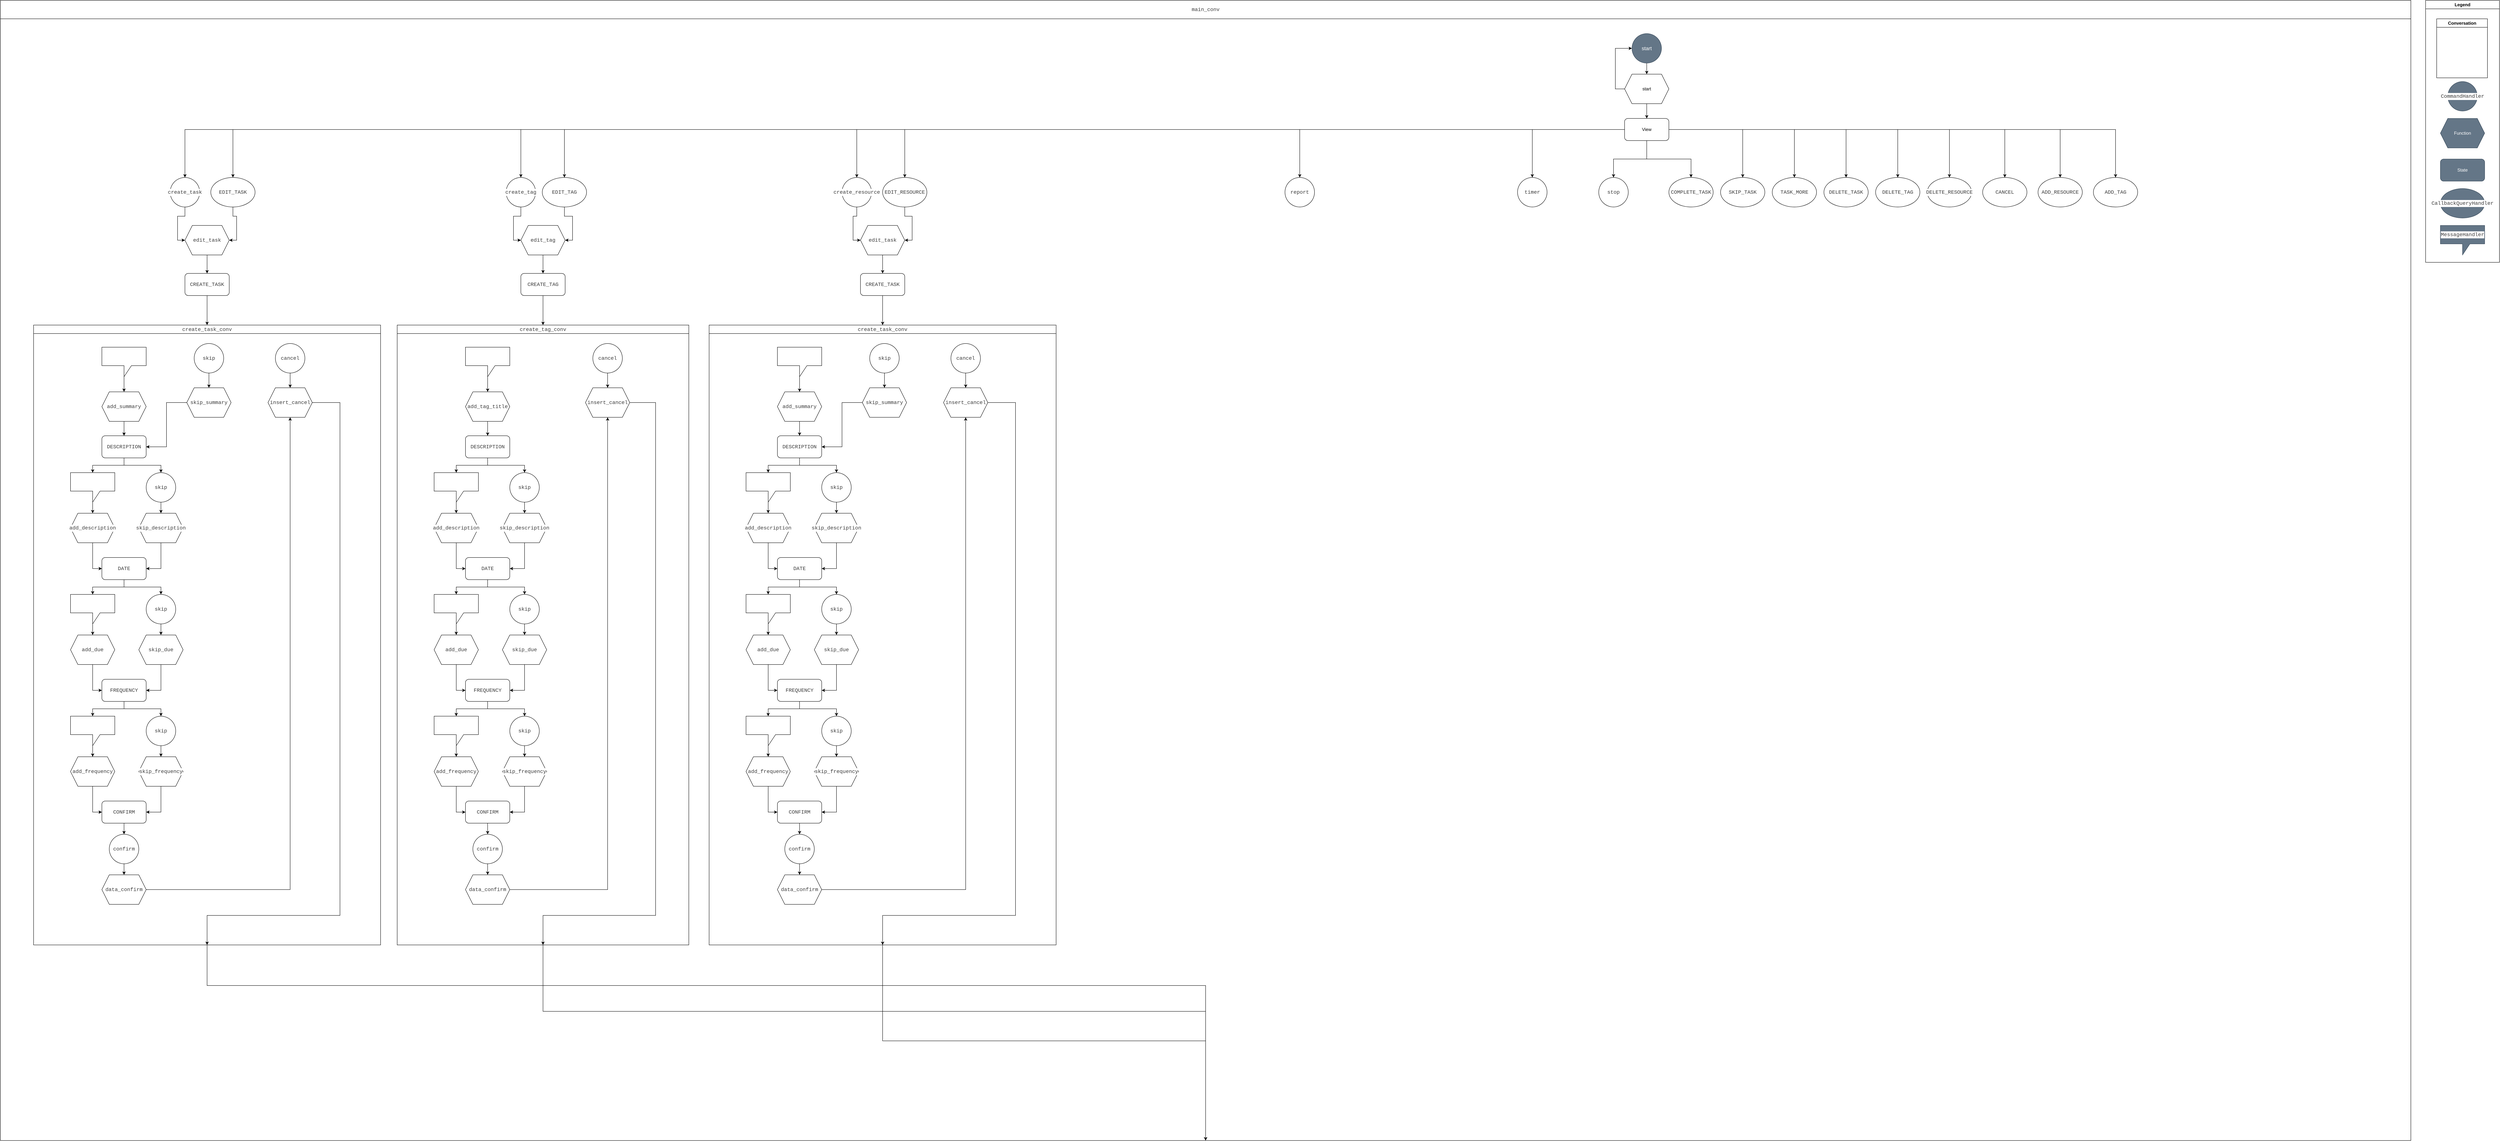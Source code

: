 <mxfile version="21.7.1" type="github">
  <diagram id="C5RBs43oDa-KdzZeNtuy" name="Page-1">
    <mxGraphModel dx="11280" dy="3360" grid="1" gridSize="10" guides="1" tooltips="1" connect="1" arrows="1" fold="1" page="0" pageScale="1" pageWidth="2336" pageHeight="1654" background="#FFFFFF" math="0" shadow="0">
      <root>
        <mxCell id="WIyWlLk6GJQsqaUBKTNV-0" />
        <mxCell id="WIyWlLk6GJQsqaUBKTNV-1" parent="WIyWlLk6GJQsqaUBKTNV-0" />
        <mxCell id="hAbh9SorM6jJL6epeVYg-423" value="Legend" style="swimlane;whiteSpace=wrap;html=1;" vertex="1" parent="WIyWlLk6GJQsqaUBKTNV-1">
          <mxGeometry x="4410" y="60" width="200" height="710" as="geometry">
            <mxRectangle x="2370" y="190" width="140" height="30" as="alternateBounds" />
          </mxGeometry>
        </mxCell>
        <mxCell id="hAbh9SorM6jJL6epeVYg-409" value="&lt;div style=&quot;color: rgb(59, 59, 59); background-color: rgb(255, 255, 255); font-family: Consolas, &amp;quot;Courier New&amp;quot;, monospace; font-weight: normal; font-size: 14px; line-height: 19px;&quot;&gt;&lt;div&gt;CommandHandler&lt;/div&gt;&lt;/div&gt;" style="ellipse;whiteSpace=wrap;html=1;aspect=fixed;fillColor=#647687;fontColor=#ffffff;strokeColor=#314354;" vertex="1" parent="hAbh9SorM6jJL6epeVYg-423">
          <mxGeometry x="60" y="220" width="80" height="80" as="geometry" />
        </mxCell>
        <mxCell id="hAbh9SorM6jJL6epeVYg-412" value="State" style="rounded=1;whiteSpace=wrap;html=1;fillColor=#647687;fontColor=#ffffff;strokeColor=#314354;" vertex="1" parent="hAbh9SorM6jJL6epeVYg-423">
          <mxGeometry x="40" y="430" width="120" height="60" as="geometry" />
        </mxCell>
        <mxCell id="hAbh9SorM6jJL6epeVYg-413" value="Function" style="shape=hexagon;perimeter=hexagonPerimeter2;whiteSpace=wrap;html=1;fixedSize=1;fillColor=#647687;fontColor=#ffffff;strokeColor=#314354;" vertex="1" parent="hAbh9SorM6jJL6epeVYg-423">
          <mxGeometry x="40" y="320" width="120" height="80" as="geometry" />
        </mxCell>
        <mxCell id="hAbh9SorM6jJL6epeVYg-426" value="Conversation" style="swimlane;whiteSpace=wrap;html=1;" vertex="1" parent="hAbh9SorM6jJL6epeVYg-423">
          <mxGeometry x="30" y="50" width="137.5" height="160" as="geometry" />
        </mxCell>
        <mxCell id="hAbh9SorM6jJL6epeVYg-442" value="&lt;div style=&quot;color: rgb(59, 59, 59); background-color: rgb(255, 255, 255); font-family: Consolas, &amp;quot;Courier New&amp;quot;, monospace; font-weight: normal; font-size: 14px; line-height: 19px;&quot;&gt;&lt;div style=&quot;font-size: 14px;&quot;&gt;&lt;div style=&quot;color: rgb(59, 59, 59); background-color: rgb(255, 255, 255); font-family: Consolas, &amp;quot;Courier New&amp;quot;, monospace; font-weight: normal; font-size: 14px; line-height: 19px;&quot;&gt;&lt;div&gt;CallbackQueryHandler&lt;/div&gt;&lt;/div&gt;&lt;/div&gt;&lt;/div&gt;" style="ellipse;whiteSpace=wrap;html=1;fillColor=#647687;fontColor=#ffffff;strokeColor=#314354;" vertex="1" parent="hAbh9SorM6jJL6epeVYg-423">
          <mxGeometry x="40" y="510" width="120" height="80" as="geometry" />
        </mxCell>
        <mxCell id="hAbh9SorM6jJL6epeVYg-443" value="&lt;div style=&quot;color: rgb(59, 59, 59); background-color: rgb(255, 255, 255); font-family: Consolas, &amp;quot;Courier New&amp;quot;, monospace; font-weight: normal; font-size: 14px; line-height: 19px;&quot;&gt;&lt;div&gt;MessageHandler&lt;/div&gt;&lt;/div&gt;" style="shape=callout;whiteSpace=wrap;html=1;perimeter=calloutPerimeter;fillColor=#647687;fontColor=#ffffff;strokeColor=#314354;" vertex="1" parent="hAbh9SorM6jJL6epeVYg-423">
          <mxGeometry x="40" y="610" width="120" height="80" as="geometry" />
        </mxCell>
        <mxCell id="hAbh9SorM6jJL6epeVYg-427" value="&lt;div style=&quot;font-size: 24px;&quot;&gt;&lt;div style=&quot;color: rgb(59, 59, 59); font-family: Consolas, &amp;quot;Courier New&amp;quot;, monospace; font-weight: normal; font-size: 14px; line-height: 19px;&quot;&gt;&lt;div&gt;main_conv&lt;/div&gt;&lt;/div&gt;&lt;/div&gt;" style="swimlane;whiteSpace=wrap;html=1;startSize=50;rounded=0;shadow=0;labelBackgroundColor=none;" vertex="1" parent="WIyWlLk6GJQsqaUBKTNV-1">
          <mxGeometry x="-2160" y="60" width="6530" height="3090" as="geometry">
            <mxRectangle x="1040" y="1490" width="100" height="50" as="alternateBounds" />
          </mxGeometry>
        </mxCell>
        <mxCell id="hAbh9SorM6jJL6epeVYg-487" value="" style="edgeStyle=orthogonalEdgeStyle;rounded=0;orthogonalLoop=1;jettySize=auto;html=1;" edge="1" parent="hAbh9SorM6jJL6epeVYg-427" source="hAbh9SorM6jJL6epeVYg-0" target="hAbh9SorM6jJL6epeVYg-483">
          <mxGeometry relative="1" as="geometry" />
        </mxCell>
        <mxCell id="hAbh9SorM6jJL6epeVYg-0" value="start" style="ellipse;whiteSpace=wrap;html=1;aspect=fixed;fillColor=#647687;fontColor=#ffffff;strokeColor=#314354;fontSize=14;" vertex="1" parent="hAbh9SorM6jJL6epeVYg-427">
          <mxGeometry x="4420" y="90" width="80" height="80" as="geometry" />
        </mxCell>
        <mxCell id="hAbh9SorM6jJL6epeVYg-627" style="edgeStyle=orthogonalEdgeStyle;rounded=0;orthogonalLoop=1;jettySize=auto;html=1;entryX=0;entryY=0.5;entryDx=0;entryDy=0;" edge="1" parent="hAbh9SorM6jJL6epeVYg-427" source="hAbh9SorM6jJL6epeVYg-436" target="hAbh9SorM6jJL6epeVYg-624">
          <mxGeometry relative="1" as="geometry" />
        </mxCell>
        <mxCell id="hAbh9SorM6jJL6epeVYg-436" value="&lt;div style=&quot;color: rgb(59, 59, 59); background-color: rgb(255, 255, 255); font-family: Consolas, &amp;quot;Courier New&amp;quot;, monospace; font-weight: normal; font-size: 14px; line-height: 19px;&quot;&gt;&lt;div&gt;create_tag&lt;/div&gt;&lt;/div&gt;" style="ellipse;whiteSpace=wrap;html=1;aspect=fixed;" vertex="1" parent="hAbh9SorM6jJL6epeVYg-427">
          <mxGeometry x="1370" y="480" width="80" height="80" as="geometry" />
        </mxCell>
        <mxCell id="hAbh9SorM6jJL6epeVYg-794" style="edgeStyle=orthogonalEdgeStyle;rounded=0;orthogonalLoop=1;jettySize=auto;html=1;entryX=0;entryY=0.5;entryDx=0;entryDy=0;" edge="1" parent="hAbh9SorM6jJL6epeVYg-427" source="hAbh9SorM6jJL6epeVYg-437" target="hAbh9SorM6jJL6epeVYg-738">
          <mxGeometry relative="1" as="geometry" />
        </mxCell>
        <mxCell id="hAbh9SorM6jJL6epeVYg-437" value="&lt;div style=&quot;color: rgb(59, 59, 59); background-color: rgb(255, 255, 255); font-family: Consolas, &amp;quot;Courier New&amp;quot;, monospace; font-weight: normal; font-size: 14px; line-height: 19px;&quot;&gt;&lt;div&gt;create_resource&lt;/div&gt;&lt;/div&gt;" style="ellipse;whiteSpace=wrap;html=1;aspect=fixed;" vertex="1" parent="hAbh9SorM6jJL6epeVYg-427">
          <mxGeometry x="2280" y="480" width="80" height="80" as="geometry" />
        </mxCell>
        <mxCell id="hAbh9SorM6jJL6epeVYg-438" value="&lt;div style=&quot;color: rgb(59, 59, 59); background-color: rgb(255, 255, 255); font-family: Consolas, &amp;quot;Courier New&amp;quot;, monospace; font-weight: normal; font-size: 14px; line-height: 19px;&quot;&gt;&lt;div&gt;timer&lt;/div&gt;&lt;/div&gt;" style="ellipse;whiteSpace=wrap;html=1;aspect=fixed;" vertex="1" parent="hAbh9SorM6jJL6epeVYg-427">
          <mxGeometry x="4110" y="480" width="80" height="80" as="geometry" />
        </mxCell>
        <mxCell id="hAbh9SorM6jJL6epeVYg-439" value="&lt;div style=&quot;color: rgb(59, 59, 59); background-color: rgb(255, 255, 255); font-family: Consolas, &amp;quot;Courier New&amp;quot;, monospace; font-weight: normal; font-size: 14px; line-height: 19px;&quot;&gt;&lt;div&gt;stop&lt;/div&gt;&lt;/div&gt;" style="ellipse;whiteSpace=wrap;html=1;aspect=fixed;" vertex="1" parent="hAbh9SorM6jJL6epeVYg-427">
          <mxGeometry x="4330" y="480" width="80" height="80" as="geometry" />
        </mxCell>
        <mxCell id="hAbh9SorM6jJL6epeVYg-509" style="edgeStyle=orthogonalEdgeStyle;rounded=0;orthogonalLoop=1;jettySize=auto;html=1;entryX=0;entryY=0.5;entryDx=0;entryDy=0;" edge="1" parent="hAbh9SorM6jJL6epeVYg-427" source="hAbh9SorM6jJL6epeVYg-440" target="hAbh9SorM6jJL6epeVYg-508">
          <mxGeometry relative="1" as="geometry" />
        </mxCell>
        <mxCell id="hAbh9SorM6jJL6epeVYg-440" value="&lt;div style=&quot;color: rgb(59, 59, 59); background-color: rgb(255, 255, 255); font-family: Consolas, &amp;quot;Courier New&amp;quot;, monospace; font-weight: normal; font-size: 14px; line-height: 19px;&quot;&gt;&lt;div&gt;create_task&lt;/div&gt;&lt;/div&gt;" style="ellipse;whiteSpace=wrap;html=1;aspect=fixed;" vertex="1" parent="hAbh9SorM6jJL6epeVYg-427">
          <mxGeometry x="460" y="480" width="80" height="80" as="geometry" />
        </mxCell>
        <mxCell id="hAbh9SorM6jJL6epeVYg-441" value="&lt;div style=&quot;color: rgb(59, 59, 59); background-color: rgb(255, 255, 255); font-family: Consolas, &amp;quot;Courier New&amp;quot;, monospace; font-weight: normal; font-size: 14px; line-height: 19px;&quot;&gt;&lt;div&gt;report&lt;/div&gt;&lt;/div&gt;" style="ellipse;whiteSpace=wrap;html=1;aspect=fixed;" vertex="1" parent="hAbh9SorM6jJL6epeVYg-427">
          <mxGeometry x="3480" y="480" width="80" height="80" as="geometry" />
        </mxCell>
        <mxCell id="hAbh9SorM6jJL6epeVYg-444" value="&lt;div style=&quot;color: rgb(59, 59, 59); background-color: rgb(255, 255, 255); font-family: Consolas, &amp;quot;Courier New&amp;quot;, monospace; font-weight: normal; font-size: 14px; line-height: 19px;&quot;&gt;&lt;div&gt;COMPLETE_TASK&lt;/div&gt;&lt;/div&gt;" style="ellipse;whiteSpace=wrap;html=1;" vertex="1" parent="hAbh9SorM6jJL6epeVYg-427">
          <mxGeometry x="4520" y="480" width="120" height="80" as="geometry" />
        </mxCell>
        <mxCell id="hAbh9SorM6jJL6epeVYg-445" value="&lt;div style=&quot;color: rgb(59, 59, 59); background-color: rgb(255, 255, 255); font-family: Consolas, &amp;quot;Courier New&amp;quot;, monospace; font-weight: normal; font-size: 14px; line-height: 19px;&quot;&gt;&lt;div&gt;SKIP_TASK&lt;/div&gt;&lt;/div&gt;" style="ellipse;whiteSpace=wrap;html=1;" vertex="1" parent="hAbh9SorM6jJL6epeVYg-427">
          <mxGeometry x="4660" y="480" width="120" height="80" as="geometry" />
        </mxCell>
        <mxCell id="hAbh9SorM6jJL6epeVYg-446" value="&lt;div style=&quot;color: rgb(59, 59, 59); background-color: rgb(255, 255, 255); font-family: Consolas, &amp;quot;Courier New&amp;quot;, monospace; font-weight: normal; font-size: 14px; line-height: 19px;&quot;&gt;&lt;div&gt;TASK_MORE&lt;/div&gt;&lt;/div&gt;" style="ellipse;whiteSpace=wrap;html=1;" vertex="1" parent="hAbh9SorM6jJL6epeVYg-427">
          <mxGeometry x="4800" y="480" width="120" height="80" as="geometry" />
        </mxCell>
        <mxCell id="hAbh9SorM6jJL6epeVYg-510" style="edgeStyle=orthogonalEdgeStyle;rounded=0;orthogonalLoop=1;jettySize=auto;html=1;entryX=1;entryY=0.5;entryDx=0;entryDy=0;" edge="1" parent="hAbh9SorM6jJL6epeVYg-427" source="hAbh9SorM6jJL6epeVYg-447" target="hAbh9SorM6jJL6epeVYg-508">
          <mxGeometry relative="1" as="geometry" />
        </mxCell>
        <mxCell id="hAbh9SorM6jJL6epeVYg-447" value="&lt;div style=&quot;color: rgb(59, 59, 59); background-color: rgb(255, 255, 255); font-family: Consolas, &amp;quot;Courier New&amp;quot;, monospace; font-weight: normal; font-size: 14px; line-height: 19px;&quot;&gt;&lt;div&gt;EDIT_TASK&lt;/div&gt;&lt;/div&gt;" style="ellipse;whiteSpace=wrap;html=1;" vertex="1" parent="hAbh9SorM6jJL6epeVYg-427">
          <mxGeometry x="570" y="480" width="120" height="80" as="geometry" />
        </mxCell>
        <mxCell id="hAbh9SorM6jJL6epeVYg-626" style="edgeStyle=orthogonalEdgeStyle;rounded=0;orthogonalLoop=1;jettySize=auto;html=1;entryX=1;entryY=0.5;entryDx=0;entryDy=0;" edge="1" parent="hAbh9SorM6jJL6epeVYg-427" source="hAbh9SorM6jJL6epeVYg-448" target="hAbh9SorM6jJL6epeVYg-624">
          <mxGeometry relative="1" as="geometry" />
        </mxCell>
        <mxCell id="hAbh9SorM6jJL6epeVYg-448" value="&lt;div style=&quot;color: rgb(59, 59, 59); background-color: rgb(255, 255, 255); font-family: Consolas, &amp;quot;Courier New&amp;quot;, monospace; font-weight: normal; font-size: 14px; line-height: 19px;&quot;&gt;&lt;div&gt;EDIT_TAG&lt;/div&gt;&lt;/div&gt;" style="ellipse;whiteSpace=wrap;html=1;" vertex="1" parent="hAbh9SorM6jJL6epeVYg-427">
          <mxGeometry x="1468" y="480" width="120" height="80" as="geometry" />
        </mxCell>
        <mxCell id="hAbh9SorM6jJL6epeVYg-793" style="edgeStyle=orthogonalEdgeStyle;rounded=0;orthogonalLoop=1;jettySize=auto;html=1;entryX=1;entryY=0.5;entryDx=0;entryDy=0;" edge="1" parent="hAbh9SorM6jJL6epeVYg-427" source="hAbh9SorM6jJL6epeVYg-449" target="hAbh9SorM6jJL6epeVYg-738">
          <mxGeometry relative="1" as="geometry" />
        </mxCell>
        <mxCell id="hAbh9SorM6jJL6epeVYg-449" value="&lt;div style=&quot;color: rgb(59, 59, 59); background-color: rgb(255, 255, 255); font-family: Consolas, &amp;quot;Courier New&amp;quot;, monospace; font-weight: normal; font-size: 14px; line-height: 19px;&quot;&gt;&lt;div&gt;EDIT_RESOURCE&lt;/div&gt;&lt;/div&gt;" style="ellipse;whiteSpace=wrap;html=1;" vertex="1" parent="hAbh9SorM6jJL6epeVYg-427">
          <mxGeometry x="2390" y="480" width="120" height="80" as="geometry" />
        </mxCell>
        <mxCell id="hAbh9SorM6jJL6epeVYg-456" value="&lt;div style=&quot;color: rgb(59, 59, 59); background-color: rgb(255, 255, 255); font-family: Consolas, &amp;quot;Courier New&amp;quot;, monospace; font-weight: normal; font-size: 14px; line-height: 19px;&quot;&gt;&lt;div&gt;DELETE_TASK&lt;/div&gt;&lt;/div&gt;" style="ellipse;whiteSpace=wrap;html=1;" vertex="1" parent="hAbh9SorM6jJL6epeVYg-427">
          <mxGeometry x="4940" y="480" width="120" height="80" as="geometry" />
        </mxCell>
        <mxCell id="hAbh9SorM6jJL6epeVYg-457" value="&lt;div style=&quot;color: rgb(59, 59, 59); background-color: rgb(255, 255, 255); font-family: Consolas, &amp;quot;Courier New&amp;quot;, monospace; font-weight: normal; font-size: 14px; line-height: 19px;&quot;&gt;&lt;div&gt;DELETE_TAG&lt;/div&gt;&lt;/div&gt;" style="ellipse;whiteSpace=wrap;html=1;" vertex="1" parent="hAbh9SorM6jJL6epeVYg-427">
          <mxGeometry x="5080" y="480" width="120" height="80" as="geometry" />
        </mxCell>
        <mxCell id="hAbh9SorM6jJL6epeVYg-458" value="&lt;div style=&quot;color: rgb(59, 59, 59); background-color: rgb(255, 255, 255); font-family: Consolas, &amp;quot;Courier New&amp;quot;, monospace; font-weight: normal; font-size: 14px; line-height: 19px;&quot;&gt;&lt;div&gt;DELETE_RESOURCE&lt;/div&gt;&lt;/div&gt;" style="ellipse;whiteSpace=wrap;html=1;" vertex="1" parent="hAbh9SorM6jJL6epeVYg-427">
          <mxGeometry x="5220" y="480" width="120" height="80" as="geometry" />
        </mxCell>
        <mxCell id="hAbh9SorM6jJL6epeVYg-459" value="&lt;div style=&quot;color: rgb(59, 59, 59); background-color: rgb(255, 255, 255); font-family: Consolas, &amp;quot;Courier New&amp;quot;, monospace; font-weight: normal; font-size: 14px; line-height: 19px;&quot;&gt;&lt;div&gt;CANCEL&lt;/div&gt;&lt;/div&gt;" style="ellipse;whiteSpace=wrap;html=1;" vertex="1" parent="hAbh9SorM6jJL6epeVYg-427">
          <mxGeometry x="5370" y="480" width="120" height="80" as="geometry" />
        </mxCell>
        <mxCell id="hAbh9SorM6jJL6epeVYg-460" value="&lt;div style=&quot;color: rgb(59, 59, 59); background-color: rgb(255, 255, 255); font-family: Consolas, &amp;quot;Courier New&amp;quot;, monospace; font-weight: normal; font-size: 14px; line-height: 19px;&quot;&gt;&lt;div&gt;ADD_RESOURCE&lt;/div&gt;&lt;/div&gt;" style="ellipse;whiteSpace=wrap;html=1;" vertex="1" parent="hAbh9SorM6jJL6epeVYg-427">
          <mxGeometry x="5520" y="480" width="120" height="80" as="geometry" />
        </mxCell>
        <mxCell id="hAbh9SorM6jJL6epeVYg-461" value="&lt;div style=&quot;color: rgb(59, 59, 59); background-color: rgb(255, 255, 255); font-family: Consolas, &amp;quot;Courier New&amp;quot;, monospace; font-weight: normal; font-size: 14px; line-height: 19px;&quot;&gt;&lt;div&gt;ADD_TAG&lt;/div&gt;&lt;/div&gt;" style="ellipse;whiteSpace=wrap;html=1;" vertex="1" parent="hAbh9SorM6jJL6epeVYg-427">
          <mxGeometry x="5670" y="480" width="120" height="80" as="geometry" />
        </mxCell>
        <mxCell id="hAbh9SorM6jJL6epeVYg-486" style="edgeStyle=orthogonalEdgeStyle;rounded=0;orthogonalLoop=1;jettySize=auto;html=1;entryX=0;entryY=0.5;entryDx=0;entryDy=0;" edge="1" parent="hAbh9SorM6jJL6epeVYg-427" source="hAbh9SorM6jJL6epeVYg-483" target="hAbh9SorM6jJL6epeVYg-0">
          <mxGeometry relative="1" as="geometry">
            <Array as="points">
              <mxPoint x="4375" y="240" />
              <mxPoint x="4375" y="130" />
            </Array>
          </mxGeometry>
        </mxCell>
        <mxCell id="hAbh9SorM6jJL6epeVYg-488" value="" style="edgeStyle=orthogonalEdgeStyle;rounded=0;orthogonalLoop=1;jettySize=auto;html=1;" edge="1" parent="hAbh9SorM6jJL6epeVYg-427" source="hAbh9SorM6jJL6epeVYg-483" target="hAbh9SorM6jJL6epeVYg-484">
          <mxGeometry relative="1" as="geometry" />
        </mxCell>
        <mxCell id="hAbh9SorM6jJL6epeVYg-483" value="start" style="shape=hexagon;perimeter=hexagonPerimeter2;whiteSpace=wrap;html=1;fixedSize=1;" vertex="1" parent="hAbh9SorM6jJL6epeVYg-427">
          <mxGeometry x="4400" y="200" width="120" height="80" as="geometry" />
        </mxCell>
        <mxCell id="hAbh9SorM6jJL6epeVYg-490" style="edgeStyle=orthogonalEdgeStyle;rounded=0;orthogonalLoop=1;jettySize=auto;html=1;entryX=0.5;entryY=0;entryDx=0;entryDy=0;" edge="1" parent="hAbh9SorM6jJL6epeVYg-427" source="hAbh9SorM6jJL6epeVYg-484" target="hAbh9SorM6jJL6epeVYg-440">
          <mxGeometry relative="1" as="geometry" />
        </mxCell>
        <mxCell id="hAbh9SorM6jJL6epeVYg-491" style="edgeStyle=orthogonalEdgeStyle;rounded=0;orthogonalLoop=1;jettySize=auto;html=1;entryX=0.5;entryY=0;entryDx=0;entryDy=0;" edge="1" parent="hAbh9SorM6jJL6epeVYg-427" source="hAbh9SorM6jJL6epeVYg-484" target="hAbh9SorM6jJL6epeVYg-447">
          <mxGeometry relative="1" as="geometry" />
        </mxCell>
        <mxCell id="hAbh9SorM6jJL6epeVYg-492" style="edgeStyle=orthogonalEdgeStyle;rounded=0;orthogonalLoop=1;jettySize=auto;html=1;entryX=0.5;entryY=0;entryDx=0;entryDy=0;" edge="1" parent="hAbh9SorM6jJL6epeVYg-427" source="hAbh9SorM6jJL6epeVYg-484" target="hAbh9SorM6jJL6epeVYg-436">
          <mxGeometry relative="1" as="geometry" />
        </mxCell>
        <mxCell id="hAbh9SorM6jJL6epeVYg-493" style="edgeStyle=orthogonalEdgeStyle;rounded=0;orthogonalLoop=1;jettySize=auto;html=1;entryX=0.5;entryY=0;entryDx=0;entryDy=0;" edge="1" parent="hAbh9SorM6jJL6epeVYg-427" source="hAbh9SorM6jJL6epeVYg-484" target="hAbh9SorM6jJL6epeVYg-448">
          <mxGeometry relative="1" as="geometry" />
        </mxCell>
        <mxCell id="hAbh9SorM6jJL6epeVYg-494" style="edgeStyle=orthogonalEdgeStyle;rounded=0;orthogonalLoop=1;jettySize=auto;html=1;entryX=0.5;entryY=0;entryDx=0;entryDy=0;" edge="1" parent="hAbh9SorM6jJL6epeVYg-427" source="hAbh9SorM6jJL6epeVYg-484" target="hAbh9SorM6jJL6epeVYg-437">
          <mxGeometry relative="1" as="geometry" />
        </mxCell>
        <mxCell id="hAbh9SorM6jJL6epeVYg-495" style="edgeStyle=orthogonalEdgeStyle;rounded=0;orthogonalLoop=1;jettySize=auto;html=1;entryX=0.5;entryY=0;entryDx=0;entryDy=0;" edge="1" parent="hAbh9SorM6jJL6epeVYg-427" source="hAbh9SorM6jJL6epeVYg-484" target="hAbh9SorM6jJL6epeVYg-449">
          <mxGeometry relative="1" as="geometry" />
        </mxCell>
        <mxCell id="hAbh9SorM6jJL6epeVYg-496" style="edgeStyle=orthogonalEdgeStyle;rounded=0;orthogonalLoop=1;jettySize=auto;html=1;" edge="1" parent="hAbh9SorM6jJL6epeVYg-427" source="hAbh9SorM6jJL6epeVYg-484" target="hAbh9SorM6jJL6epeVYg-441">
          <mxGeometry relative="1" as="geometry" />
        </mxCell>
        <mxCell id="hAbh9SorM6jJL6epeVYg-497" style="edgeStyle=orthogonalEdgeStyle;rounded=0;orthogonalLoop=1;jettySize=auto;html=1;entryX=0.5;entryY=0;entryDx=0;entryDy=0;" edge="1" parent="hAbh9SorM6jJL6epeVYg-427" source="hAbh9SorM6jJL6epeVYg-484" target="hAbh9SorM6jJL6epeVYg-438">
          <mxGeometry relative="1" as="geometry" />
        </mxCell>
        <mxCell id="hAbh9SorM6jJL6epeVYg-498" style="edgeStyle=orthogonalEdgeStyle;rounded=0;orthogonalLoop=1;jettySize=auto;html=1;entryX=0.5;entryY=0;entryDx=0;entryDy=0;" edge="1" parent="hAbh9SorM6jJL6epeVYg-427" source="hAbh9SorM6jJL6epeVYg-484" target="hAbh9SorM6jJL6epeVYg-439">
          <mxGeometry relative="1" as="geometry" />
        </mxCell>
        <mxCell id="hAbh9SorM6jJL6epeVYg-499" style="edgeStyle=orthogonalEdgeStyle;rounded=0;orthogonalLoop=1;jettySize=auto;html=1;entryX=0.5;entryY=0;entryDx=0;entryDy=0;" edge="1" parent="hAbh9SorM6jJL6epeVYg-427" source="hAbh9SorM6jJL6epeVYg-484" target="hAbh9SorM6jJL6epeVYg-444">
          <mxGeometry relative="1" as="geometry" />
        </mxCell>
        <mxCell id="hAbh9SorM6jJL6epeVYg-500" style="edgeStyle=orthogonalEdgeStyle;rounded=0;orthogonalLoop=1;jettySize=auto;html=1;entryX=0.5;entryY=0;entryDx=0;entryDy=0;" edge="1" parent="hAbh9SorM6jJL6epeVYg-427" source="hAbh9SorM6jJL6epeVYg-484" target="hAbh9SorM6jJL6epeVYg-445">
          <mxGeometry relative="1" as="geometry" />
        </mxCell>
        <mxCell id="hAbh9SorM6jJL6epeVYg-501" style="edgeStyle=orthogonalEdgeStyle;rounded=0;orthogonalLoop=1;jettySize=auto;html=1;entryX=0.5;entryY=0;entryDx=0;entryDy=0;" edge="1" parent="hAbh9SorM6jJL6epeVYg-427" source="hAbh9SorM6jJL6epeVYg-484" target="hAbh9SorM6jJL6epeVYg-446">
          <mxGeometry relative="1" as="geometry" />
        </mxCell>
        <mxCell id="hAbh9SorM6jJL6epeVYg-502" style="edgeStyle=orthogonalEdgeStyle;rounded=0;orthogonalLoop=1;jettySize=auto;html=1;entryX=0.5;entryY=0;entryDx=0;entryDy=0;" edge="1" parent="hAbh9SorM6jJL6epeVYg-427" source="hAbh9SorM6jJL6epeVYg-484" target="hAbh9SorM6jJL6epeVYg-456">
          <mxGeometry relative="1" as="geometry" />
        </mxCell>
        <mxCell id="hAbh9SorM6jJL6epeVYg-503" style="edgeStyle=orthogonalEdgeStyle;rounded=0;orthogonalLoop=1;jettySize=auto;html=1;entryX=0.5;entryY=0;entryDx=0;entryDy=0;" edge="1" parent="hAbh9SorM6jJL6epeVYg-427" source="hAbh9SorM6jJL6epeVYg-484" target="hAbh9SorM6jJL6epeVYg-457">
          <mxGeometry relative="1" as="geometry" />
        </mxCell>
        <mxCell id="hAbh9SorM6jJL6epeVYg-504" style="edgeStyle=orthogonalEdgeStyle;rounded=0;orthogonalLoop=1;jettySize=auto;html=1;entryX=0.5;entryY=0;entryDx=0;entryDy=0;" edge="1" parent="hAbh9SorM6jJL6epeVYg-427" source="hAbh9SorM6jJL6epeVYg-484" target="hAbh9SorM6jJL6epeVYg-458">
          <mxGeometry relative="1" as="geometry" />
        </mxCell>
        <mxCell id="hAbh9SorM6jJL6epeVYg-505" style="edgeStyle=orthogonalEdgeStyle;rounded=0;orthogonalLoop=1;jettySize=auto;html=1;entryX=0.5;entryY=0;entryDx=0;entryDy=0;" edge="1" parent="hAbh9SorM6jJL6epeVYg-427" source="hAbh9SorM6jJL6epeVYg-484" target="hAbh9SorM6jJL6epeVYg-459">
          <mxGeometry relative="1" as="geometry" />
        </mxCell>
        <mxCell id="hAbh9SorM6jJL6epeVYg-506" style="edgeStyle=orthogonalEdgeStyle;rounded=0;orthogonalLoop=1;jettySize=auto;html=1;entryX=0.5;entryY=0;entryDx=0;entryDy=0;" edge="1" parent="hAbh9SorM6jJL6epeVYg-427" source="hAbh9SorM6jJL6epeVYg-484" target="hAbh9SorM6jJL6epeVYg-460">
          <mxGeometry relative="1" as="geometry" />
        </mxCell>
        <mxCell id="hAbh9SorM6jJL6epeVYg-507" style="edgeStyle=orthogonalEdgeStyle;rounded=0;orthogonalLoop=1;jettySize=auto;html=1;entryX=0.5;entryY=0;entryDx=0;entryDy=0;" edge="1" parent="hAbh9SorM6jJL6epeVYg-427" source="hAbh9SorM6jJL6epeVYg-484" target="hAbh9SorM6jJL6epeVYg-461">
          <mxGeometry relative="1" as="geometry" />
        </mxCell>
        <mxCell id="hAbh9SorM6jJL6epeVYg-484" value="View" style="rounded=1;whiteSpace=wrap;html=1;" vertex="1" parent="hAbh9SorM6jJL6epeVYg-427">
          <mxGeometry x="4400" y="320" width="120" height="60" as="geometry" />
        </mxCell>
        <mxCell id="hAbh9SorM6jJL6epeVYg-512" value="" style="edgeStyle=orthogonalEdgeStyle;rounded=0;orthogonalLoop=1;jettySize=auto;html=1;" edge="1" parent="hAbh9SorM6jJL6epeVYg-427" source="hAbh9SorM6jJL6epeVYg-508" target="hAbh9SorM6jJL6epeVYg-511">
          <mxGeometry relative="1" as="geometry" />
        </mxCell>
        <mxCell id="hAbh9SorM6jJL6epeVYg-508" value="&lt;div style=&quot;color: rgb(59, 59, 59); background-color: rgb(255, 255, 255); font-family: Consolas, &amp;quot;Courier New&amp;quot;, monospace; font-weight: normal; font-size: 14px; line-height: 19px;&quot;&gt;&lt;div&gt;edit_task&lt;/div&gt;&lt;/div&gt;" style="shape=hexagon;perimeter=hexagonPerimeter2;whiteSpace=wrap;html=1;fixedSize=1;" vertex="1" parent="hAbh9SorM6jJL6epeVYg-427">
          <mxGeometry x="500" y="610" width="120" height="80" as="geometry" />
        </mxCell>
        <mxCell id="hAbh9SorM6jJL6epeVYg-514" style="edgeStyle=orthogonalEdgeStyle;rounded=0;orthogonalLoop=1;jettySize=auto;html=1;entryX=0.5;entryY=0;entryDx=0;entryDy=0;" edge="1" parent="hAbh9SorM6jJL6epeVYg-427" source="hAbh9SorM6jJL6epeVYg-511" target="hAbh9SorM6jJL6epeVYg-513">
          <mxGeometry relative="1" as="geometry" />
        </mxCell>
        <mxCell id="hAbh9SorM6jJL6epeVYg-511" value="&lt;div style=&quot;color: rgb(59, 59, 59); background-color: rgb(255, 255, 255); font-family: Consolas, &amp;quot;Courier New&amp;quot;, monospace; font-weight: normal; font-size: 14px; line-height: 19px;&quot;&gt;&lt;div&gt;CREATE_TASK&lt;/div&gt;&lt;/div&gt;" style="rounded=1;whiteSpace=wrap;html=1;" vertex="1" parent="hAbh9SorM6jJL6epeVYg-427">
          <mxGeometry x="500" y="740" width="120" height="60" as="geometry" />
        </mxCell>
        <mxCell id="hAbh9SorM6jJL6epeVYg-795" style="edgeStyle=orthogonalEdgeStyle;rounded=0;orthogonalLoop=1;jettySize=auto;html=1;exitX=0.5;exitY=1;exitDx=0;exitDy=0;entryX=0.5;entryY=1;entryDx=0;entryDy=0;" edge="1" parent="hAbh9SorM6jJL6epeVYg-427" source="hAbh9SorM6jJL6epeVYg-513" target="hAbh9SorM6jJL6epeVYg-427">
          <mxGeometry relative="1" as="geometry">
            <Array as="points">
              <mxPoint x="560" y="2670" />
              <mxPoint x="3265" y="2670" />
            </Array>
          </mxGeometry>
        </mxCell>
        <mxCell id="hAbh9SorM6jJL6epeVYg-513" value="&lt;div style=&quot;color: rgb(59, 59, 59); background-color: rgb(255, 255, 255); font-family: Consolas, &amp;quot;Courier New&amp;quot;, monospace; font-weight: normal; font-size: 14px; line-height: 19px;&quot;&gt;&lt;div&gt;create_task_conv&lt;/div&gt;&lt;/div&gt;" style="swimlane;whiteSpace=wrap;html=1;" vertex="1" parent="hAbh9SorM6jJL6epeVYg-427">
          <mxGeometry x="90" y="880" width="940" height="1680" as="geometry" />
        </mxCell>
        <mxCell id="hAbh9SorM6jJL6epeVYg-577" value="" style="edgeStyle=orthogonalEdgeStyle;rounded=0;orthogonalLoop=1;jettySize=auto;html=1;" edge="1" parent="hAbh9SorM6jJL6epeVYg-513" source="hAbh9SorM6jJL6epeVYg-515" target="hAbh9SorM6jJL6epeVYg-518">
          <mxGeometry relative="1" as="geometry" />
        </mxCell>
        <mxCell id="hAbh9SorM6jJL6epeVYg-515" value="" style="shape=callout;whiteSpace=wrap;html=1;perimeter=calloutPerimeter;" vertex="1" parent="hAbh9SorM6jJL6epeVYg-513">
          <mxGeometry x="185" y="60" width="120" height="80" as="geometry" />
        </mxCell>
        <mxCell id="hAbh9SorM6jJL6epeVYg-618" value="" style="edgeStyle=orthogonalEdgeStyle;rounded=0;orthogonalLoop=1;jettySize=auto;html=1;" edge="1" parent="hAbh9SorM6jJL6epeVYg-513" source="hAbh9SorM6jJL6epeVYg-516" target="hAbh9SorM6jJL6epeVYg-519">
          <mxGeometry relative="1" as="geometry" />
        </mxCell>
        <mxCell id="hAbh9SorM6jJL6epeVYg-516" value="&lt;div style=&quot;color: rgb(59, 59, 59); background-color: rgb(255, 255, 255); font-family: Consolas, &amp;quot;Courier New&amp;quot;, monospace; font-weight: normal; font-size: 14px; line-height: 19px;&quot;&gt;&lt;div&gt;skip&lt;/div&gt;&lt;/div&gt;" style="ellipse;whiteSpace=wrap;html=1;aspect=fixed;" vertex="1" parent="hAbh9SorM6jJL6epeVYg-513">
          <mxGeometry x="435" y="50" width="80" height="80" as="geometry" />
        </mxCell>
        <mxCell id="hAbh9SorM6jJL6epeVYg-619" value="" style="edgeStyle=orthogonalEdgeStyle;rounded=0;orthogonalLoop=1;jettySize=auto;html=1;" edge="1" parent="hAbh9SorM6jJL6epeVYg-513" source="hAbh9SorM6jJL6epeVYg-517" target="hAbh9SorM6jJL6epeVYg-575">
          <mxGeometry relative="1" as="geometry" />
        </mxCell>
        <mxCell id="hAbh9SorM6jJL6epeVYg-517" value="&lt;div style=&quot;color: rgb(59, 59, 59); background-color: rgb(255, 255, 255); font-family: Consolas, &amp;quot;Courier New&amp;quot;, monospace; font-weight: normal; font-size: 14px; line-height: 19px;&quot;&gt;&lt;div&gt;cancel&lt;/div&gt;&lt;/div&gt;" style="ellipse;whiteSpace=wrap;html=1;aspect=fixed;" vertex="1" parent="hAbh9SorM6jJL6epeVYg-513">
          <mxGeometry x="655" y="50" width="80" height="80" as="geometry" />
        </mxCell>
        <mxCell id="hAbh9SorM6jJL6epeVYg-578" value="" style="edgeStyle=orthogonalEdgeStyle;rounded=0;orthogonalLoop=1;jettySize=auto;html=1;" edge="1" parent="hAbh9SorM6jJL6epeVYg-513" source="hAbh9SorM6jJL6epeVYg-518" target="hAbh9SorM6jJL6epeVYg-576">
          <mxGeometry relative="1" as="geometry" />
        </mxCell>
        <mxCell id="hAbh9SorM6jJL6epeVYg-518" value="&lt;div style=&quot;color: rgb(59, 59, 59); background-color: rgb(255, 255, 255); font-family: Consolas, &amp;quot;Courier New&amp;quot;, monospace; font-weight: normal; font-size: 14px; line-height: 19px;&quot;&gt;&lt;div&gt;add_summary&lt;/div&gt;&lt;/div&gt;" style="shape=hexagon;perimeter=hexagonPerimeter2;whiteSpace=wrap;html=1;fixedSize=1;" vertex="1" parent="hAbh9SorM6jJL6epeVYg-513">
          <mxGeometry x="185" y="181" width="120" height="80" as="geometry" />
        </mxCell>
        <mxCell id="hAbh9SorM6jJL6epeVYg-620" style="edgeStyle=orthogonalEdgeStyle;rounded=0;orthogonalLoop=1;jettySize=auto;html=1;entryX=1;entryY=0.5;entryDx=0;entryDy=0;" edge="1" parent="hAbh9SorM6jJL6epeVYg-513" source="hAbh9SorM6jJL6epeVYg-519" target="hAbh9SorM6jJL6epeVYg-576">
          <mxGeometry relative="1" as="geometry" />
        </mxCell>
        <mxCell id="hAbh9SorM6jJL6epeVYg-519" value="&lt;div style=&quot;color: rgb(59, 59, 59); background-color: rgb(255, 255, 255); font-family: Consolas, &amp;quot;Courier New&amp;quot;, monospace; font-weight: normal; font-size: 14px; line-height: 19px;&quot;&gt;&lt;div&gt;skip_summary&lt;/div&gt;&lt;/div&gt;" style="shape=hexagon;perimeter=hexagonPerimeter2;whiteSpace=wrap;html=1;fixedSize=1;" vertex="1" parent="hAbh9SorM6jJL6epeVYg-513">
          <mxGeometry x="415" y="170" width="120" height="80" as="geometry" />
        </mxCell>
        <mxCell id="hAbh9SorM6jJL6epeVYg-621" style="edgeStyle=orthogonalEdgeStyle;rounded=0;orthogonalLoop=1;jettySize=auto;html=1;entryX=0.5;entryY=1;entryDx=0;entryDy=0;exitX=1;exitY=0.5;exitDx=0;exitDy=0;" edge="1" parent="hAbh9SorM6jJL6epeVYg-513" source="hAbh9SorM6jJL6epeVYg-575" target="hAbh9SorM6jJL6epeVYg-513">
          <mxGeometry relative="1" as="geometry">
            <Array as="points">
              <mxPoint x="830" y="210" />
              <mxPoint x="830" y="1600" />
              <mxPoint x="470" y="1600" />
            </Array>
          </mxGeometry>
        </mxCell>
        <mxCell id="hAbh9SorM6jJL6epeVYg-575" value="&lt;div style=&quot;color: rgb(59, 59, 59); background-color: rgb(255, 255, 255); font-family: Consolas, &amp;quot;Courier New&amp;quot;, monospace; font-weight: normal; font-size: 14px; line-height: 19px;&quot;&gt;&lt;div&gt;insert_cancel&lt;/div&gt;&lt;/div&gt;" style="shape=hexagon;perimeter=hexagonPerimeter2;whiteSpace=wrap;html=1;fixedSize=1;" vertex="1" parent="hAbh9SorM6jJL6epeVYg-513">
          <mxGeometry x="635" y="170" width="120" height="80" as="geometry" />
        </mxCell>
        <mxCell id="hAbh9SorM6jJL6epeVYg-581" style="edgeStyle=orthogonalEdgeStyle;rounded=0;orthogonalLoop=1;jettySize=auto;html=1;" edge="1" parent="hAbh9SorM6jJL6epeVYg-513" source="hAbh9SorM6jJL6epeVYg-576" target="hAbh9SorM6jJL6epeVYg-579">
          <mxGeometry relative="1" as="geometry" />
        </mxCell>
        <mxCell id="hAbh9SorM6jJL6epeVYg-582" style="edgeStyle=orthogonalEdgeStyle;rounded=0;orthogonalLoop=1;jettySize=auto;html=1;entryX=0.5;entryY=0;entryDx=0;entryDy=0;" edge="1" parent="hAbh9SorM6jJL6epeVYg-513" source="hAbh9SorM6jJL6epeVYg-576" target="hAbh9SorM6jJL6epeVYg-580">
          <mxGeometry relative="1" as="geometry" />
        </mxCell>
        <mxCell id="hAbh9SorM6jJL6epeVYg-576" value="&lt;div style=&quot;color: rgb(59, 59, 59); background-color: rgb(255, 255, 255); font-family: Consolas, &amp;quot;Courier New&amp;quot;, monospace; font-weight: normal; font-size: 14px; line-height: 19px;&quot;&gt;&lt;div&gt;DESCRIPTION&lt;/div&gt;&lt;/div&gt;" style="rounded=1;whiteSpace=wrap;html=1;" vertex="1" parent="hAbh9SorM6jJL6epeVYg-513">
          <mxGeometry x="185" y="300" width="120" height="60" as="geometry" />
        </mxCell>
        <mxCell id="hAbh9SorM6jJL6epeVYg-585" value="" style="edgeStyle=orthogonalEdgeStyle;rounded=0;orthogonalLoop=1;jettySize=auto;html=1;" edge="1" parent="hAbh9SorM6jJL6epeVYg-513" source="hAbh9SorM6jJL6epeVYg-579" target="hAbh9SorM6jJL6epeVYg-583">
          <mxGeometry relative="1" as="geometry" />
        </mxCell>
        <mxCell id="hAbh9SorM6jJL6epeVYg-579" value="" style="shape=callout;whiteSpace=wrap;html=1;perimeter=calloutPerimeter;" vertex="1" parent="hAbh9SorM6jJL6epeVYg-513">
          <mxGeometry x="100" y="400" width="120" height="80" as="geometry" />
        </mxCell>
        <mxCell id="hAbh9SorM6jJL6epeVYg-586" value="" style="edgeStyle=orthogonalEdgeStyle;rounded=0;orthogonalLoop=1;jettySize=auto;html=1;" edge="1" parent="hAbh9SorM6jJL6epeVYg-513" source="hAbh9SorM6jJL6epeVYg-580" target="hAbh9SorM6jJL6epeVYg-584">
          <mxGeometry relative="1" as="geometry" />
        </mxCell>
        <mxCell id="hAbh9SorM6jJL6epeVYg-580" value="&lt;div style=&quot;color: rgb(59, 59, 59); background-color: rgb(255, 255, 255); font-family: Consolas, &amp;quot;Courier New&amp;quot;, monospace; font-weight: normal; font-size: 14px; line-height: 19px;&quot;&gt;&lt;div&gt;skip&lt;/div&gt;&lt;/div&gt;" style="ellipse;whiteSpace=wrap;html=1;aspect=fixed;" vertex="1" parent="hAbh9SorM6jJL6epeVYg-513">
          <mxGeometry x="305" y="400" width="80" height="80" as="geometry" />
        </mxCell>
        <mxCell id="hAbh9SorM6jJL6epeVYg-589" style="edgeStyle=orthogonalEdgeStyle;rounded=0;orthogonalLoop=1;jettySize=auto;html=1;entryX=0;entryY=0.5;entryDx=0;entryDy=0;" edge="1" parent="hAbh9SorM6jJL6epeVYg-513" source="hAbh9SorM6jJL6epeVYg-583" target="hAbh9SorM6jJL6epeVYg-587">
          <mxGeometry relative="1" as="geometry" />
        </mxCell>
        <mxCell id="hAbh9SorM6jJL6epeVYg-583" value="&lt;div style=&quot;color: rgb(59, 59, 59); background-color: rgb(255, 255, 255); font-family: Consolas, &amp;quot;Courier New&amp;quot;, monospace; font-weight: normal; font-size: 14px; line-height: 19px;&quot;&gt;&lt;div&gt;add_description&lt;/div&gt;&lt;/div&gt;" style="shape=hexagon;perimeter=hexagonPerimeter2;whiteSpace=wrap;html=1;fixedSize=1;" vertex="1" parent="hAbh9SorM6jJL6epeVYg-513">
          <mxGeometry x="100" y="510" width="120" height="80" as="geometry" />
        </mxCell>
        <mxCell id="hAbh9SorM6jJL6epeVYg-588" style="edgeStyle=orthogonalEdgeStyle;rounded=0;orthogonalLoop=1;jettySize=auto;html=1;entryX=1;entryY=0.5;entryDx=0;entryDy=0;" edge="1" parent="hAbh9SorM6jJL6epeVYg-513" source="hAbh9SorM6jJL6epeVYg-584" target="hAbh9SorM6jJL6epeVYg-587">
          <mxGeometry relative="1" as="geometry" />
        </mxCell>
        <mxCell id="hAbh9SorM6jJL6epeVYg-584" value="&lt;div style=&quot;color: rgb(59, 59, 59); background-color: rgb(255, 255, 255); font-family: Consolas, &amp;quot;Courier New&amp;quot;, monospace; font-weight: normal; font-size: 14px; line-height: 19px;&quot;&gt;&lt;div&gt;skip_description&lt;/div&gt;&lt;/div&gt;" style="shape=hexagon;perimeter=hexagonPerimeter2;whiteSpace=wrap;html=1;fixedSize=1;" vertex="1" parent="hAbh9SorM6jJL6epeVYg-513">
          <mxGeometry x="285" y="510" width="120" height="80" as="geometry" />
        </mxCell>
        <mxCell id="hAbh9SorM6jJL6epeVYg-596" style="edgeStyle=orthogonalEdgeStyle;rounded=0;orthogonalLoop=1;jettySize=auto;html=1;entryX=0.5;entryY=0;entryDx=0;entryDy=0;entryPerimeter=0;" edge="1" parent="hAbh9SorM6jJL6epeVYg-513" source="hAbh9SorM6jJL6epeVYg-587" target="hAbh9SorM6jJL6epeVYg-591">
          <mxGeometry relative="1" as="geometry" />
        </mxCell>
        <mxCell id="hAbh9SorM6jJL6epeVYg-597" style="edgeStyle=orthogonalEdgeStyle;rounded=0;orthogonalLoop=1;jettySize=auto;html=1;entryX=0.5;entryY=0;entryDx=0;entryDy=0;" edge="1" parent="hAbh9SorM6jJL6epeVYg-513" source="hAbh9SorM6jJL6epeVYg-587" target="hAbh9SorM6jJL6epeVYg-593">
          <mxGeometry relative="1" as="geometry" />
        </mxCell>
        <mxCell id="hAbh9SorM6jJL6epeVYg-587" value="&lt;div style=&quot;color: rgb(59, 59, 59); background-color: rgb(255, 255, 255); font-family: Consolas, &amp;quot;Courier New&amp;quot;, monospace; font-weight: normal; font-size: 14px; line-height: 19px;&quot;&gt;&lt;div&gt;DATE&lt;/div&gt;&lt;/div&gt;" style="rounded=1;whiteSpace=wrap;html=1;" vertex="1" parent="hAbh9SorM6jJL6epeVYg-513">
          <mxGeometry x="185" y="630" width="120" height="60" as="geometry" />
        </mxCell>
        <mxCell id="hAbh9SorM6jJL6epeVYg-590" value="" style="edgeStyle=orthogonalEdgeStyle;rounded=0;orthogonalLoop=1;jettySize=auto;html=1;" edge="1" source="hAbh9SorM6jJL6epeVYg-591" target="hAbh9SorM6jJL6epeVYg-594" parent="hAbh9SorM6jJL6epeVYg-513">
          <mxGeometry relative="1" as="geometry" />
        </mxCell>
        <mxCell id="hAbh9SorM6jJL6epeVYg-591" value="" style="shape=callout;whiteSpace=wrap;html=1;perimeter=calloutPerimeter;" vertex="1" parent="hAbh9SorM6jJL6epeVYg-513">
          <mxGeometry x="100" y="730" width="120" height="80" as="geometry" />
        </mxCell>
        <mxCell id="hAbh9SorM6jJL6epeVYg-592" value="" style="edgeStyle=orthogonalEdgeStyle;rounded=0;orthogonalLoop=1;jettySize=auto;html=1;" edge="1" source="hAbh9SorM6jJL6epeVYg-593" target="hAbh9SorM6jJL6epeVYg-595" parent="hAbh9SorM6jJL6epeVYg-513">
          <mxGeometry relative="1" as="geometry" />
        </mxCell>
        <mxCell id="hAbh9SorM6jJL6epeVYg-593" value="&lt;div style=&quot;color: rgb(59, 59, 59); background-color: rgb(255, 255, 255); font-family: Consolas, &amp;quot;Courier New&amp;quot;, monospace; font-weight: normal; font-size: 14px; line-height: 19px;&quot;&gt;&lt;div&gt;skip&lt;/div&gt;&lt;/div&gt;" style="ellipse;whiteSpace=wrap;html=1;aspect=fixed;" vertex="1" parent="hAbh9SorM6jJL6epeVYg-513">
          <mxGeometry x="305" y="730" width="80" height="80" as="geometry" />
        </mxCell>
        <mxCell id="hAbh9SorM6jJL6epeVYg-608" style="edgeStyle=orthogonalEdgeStyle;rounded=0;orthogonalLoop=1;jettySize=auto;html=1;entryX=0;entryY=0.5;entryDx=0;entryDy=0;" edge="1" parent="hAbh9SorM6jJL6epeVYg-513" source="hAbh9SorM6jJL6epeVYg-594" target="hAbh9SorM6jJL6epeVYg-600">
          <mxGeometry relative="1" as="geometry" />
        </mxCell>
        <mxCell id="hAbh9SorM6jJL6epeVYg-594" value="&lt;div style=&quot;color: rgb(59, 59, 59); background-color: rgb(255, 255, 255); font-family: Consolas, &amp;quot;Courier New&amp;quot;, monospace; font-weight: normal; font-size: 14px; line-height: 19px;&quot;&gt;&lt;div&gt;add_due&lt;/div&gt;&lt;/div&gt;" style="shape=hexagon;perimeter=hexagonPerimeter2;whiteSpace=wrap;html=1;fixedSize=1;" vertex="1" parent="hAbh9SorM6jJL6epeVYg-513">
          <mxGeometry x="100" y="840" width="120" height="80" as="geometry" />
        </mxCell>
        <mxCell id="hAbh9SorM6jJL6epeVYg-607" style="edgeStyle=orthogonalEdgeStyle;rounded=0;orthogonalLoop=1;jettySize=auto;html=1;entryX=1;entryY=0.5;entryDx=0;entryDy=0;" edge="1" parent="hAbh9SorM6jJL6epeVYg-513" source="hAbh9SorM6jJL6epeVYg-595" target="hAbh9SorM6jJL6epeVYg-600">
          <mxGeometry relative="1" as="geometry" />
        </mxCell>
        <mxCell id="hAbh9SorM6jJL6epeVYg-595" value="&lt;div style=&quot;color: rgb(59, 59, 59); background-color: rgb(255, 255, 255); font-family: Consolas, &amp;quot;Courier New&amp;quot;, monospace; font-weight: normal; font-size: 14px; line-height: 19px;&quot;&gt;&lt;div&gt;skip_due&lt;/div&gt;&lt;/div&gt;" style="shape=hexagon;perimeter=hexagonPerimeter2;whiteSpace=wrap;html=1;fixedSize=1;" vertex="1" parent="hAbh9SorM6jJL6epeVYg-513">
          <mxGeometry x="285" y="840" width="120" height="80" as="geometry" />
        </mxCell>
        <mxCell id="hAbh9SorM6jJL6epeVYg-598" style="edgeStyle=orthogonalEdgeStyle;rounded=0;orthogonalLoop=1;jettySize=auto;html=1;entryX=0.5;entryY=0;entryDx=0;entryDy=0;entryPerimeter=0;" edge="1" source="hAbh9SorM6jJL6epeVYg-600" target="hAbh9SorM6jJL6epeVYg-602" parent="hAbh9SorM6jJL6epeVYg-513">
          <mxGeometry relative="1" as="geometry" />
        </mxCell>
        <mxCell id="hAbh9SorM6jJL6epeVYg-599" style="edgeStyle=orthogonalEdgeStyle;rounded=0;orthogonalLoop=1;jettySize=auto;html=1;entryX=0.5;entryY=0;entryDx=0;entryDy=0;" edge="1" source="hAbh9SorM6jJL6epeVYg-600" target="hAbh9SorM6jJL6epeVYg-604" parent="hAbh9SorM6jJL6epeVYg-513">
          <mxGeometry relative="1" as="geometry" />
        </mxCell>
        <mxCell id="hAbh9SorM6jJL6epeVYg-600" value="&lt;div style=&quot;color: rgb(59, 59, 59); background-color: rgb(255, 255, 255); font-family: Consolas, &amp;quot;Courier New&amp;quot;, monospace; font-weight: normal; font-size: 14px; line-height: 19px;&quot;&gt;&lt;div&gt;&lt;div style=&quot;color: rgb(59, 59, 59); background-color: rgb(255, 255, 255); font-family: Consolas, &amp;quot;Courier New&amp;quot;, monospace; font-weight: normal; font-size: 14px; line-height: 19px;&quot;&gt;&lt;div&gt;FREQUENCY&lt;/div&gt;&lt;/div&gt;&lt;/div&gt;&lt;/div&gt;" style="rounded=1;whiteSpace=wrap;html=1;" vertex="1" parent="hAbh9SorM6jJL6epeVYg-513">
          <mxGeometry x="185" y="960" width="120" height="60" as="geometry" />
        </mxCell>
        <mxCell id="hAbh9SorM6jJL6epeVYg-601" value="" style="edgeStyle=orthogonalEdgeStyle;rounded=0;orthogonalLoop=1;jettySize=auto;html=1;" edge="1" source="hAbh9SorM6jJL6epeVYg-602" target="hAbh9SorM6jJL6epeVYg-605" parent="hAbh9SorM6jJL6epeVYg-513">
          <mxGeometry relative="1" as="geometry" />
        </mxCell>
        <mxCell id="hAbh9SorM6jJL6epeVYg-602" value="" style="shape=callout;whiteSpace=wrap;html=1;perimeter=calloutPerimeter;" vertex="1" parent="hAbh9SorM6jJL6epeVYg-513">
          <mxGeometry x="100" y="1060" width="120" height="80" as="geometry" />
        </mxCell>
        <mxCell id="hAbh9SorM6jJL6epeVYg-603" value="" style="edgeStyle=orthogonalEdgeStyle;rounded=0;orthogonalLoop=1;jettySize=auto;html=1;" edge="1" source="hAbh9SorM6jJL6epeVYg-604" target="hAbh9SorM6jJL6epeVYg-606" parent="hAbh9SorM6jJL6epeVYg-513">
          <mxGeometry relative="1" as="geometry" />
        </mxCell>
        <mxCell id="hAbh9SorM6jJL6epeVYg-604" value="&lt;div style=&quot;color: rgb(59, 59, 59); background-color: rgb(255, 255, 255); font-family: Consolas, &amp;quot;Courier New&amp;quot;, monospace; font-weight: normal; font-size: 14px; line-height: 19px;&quot;&gt;&lt;div&gt;skip&lt;/div&gt;&lt;/div&gt;" style="ellipse;whiteSpace=wrap;html=1;aspect=fixed;" vertex="1" parent="hAbh9SorM6jJL6epeVYg-513">
          <mxGeometry x="305" y="1060" width="80" height="80" as="geometry" />
        </mxCell>
        <mxCell id="hAbh9SorM6jJL6epeVYg-611" style="edgeStyle=orthogonalEdgeStyle;rounded=0;orthogonalLoop=1;jettySize=auto;html=1;entryX=0;entryY=0.5;entryDx=0;entryDy=0;" edge="1" parent="hAbh9SorM6jJL6epeVYg-513" source="hAbh9SorM6jJL6epeVYg-605" target="hAbh9SorM6jJL6epeVYg-609">
          <mxGeometry relative="1" as="geometry" />
        </mxCell>
        <mxCell id="hAbh9SorM6jJL6epeVYg-605" value="&lt;div style=&quot;color: rgb(59, 59, 59); background-color: rgb(255, 255, 255); font-family: Consolas, &amp;quot;Courier New&amp;quot;, monospace; font-weight: normal; font-size: 14px; line-height: 19px;&quot;&gt;&lt;div&gt;&lt;div style=&quot;color: rgb(59, 59, 59); background-color: rgb(255, 255, 255); font-family: Consolas, &amp;quot;Courier New&amp;quot;, monospace; font-weight: normal; font-size: 14px; line-height: 19px;&quot;&gt;&lt;div&gt;add_frequency&lt;/div&gt;&lt;/div&gt;&lt;/div&gt;&lt;/div&gt;" style="shape=hexagon;perimeter=hexagonPerimeter2;whiteSpace=wrap;html=1;fixedSize=1;" vertex="1" parent="hAbh9SorM6jJL6epeVYg-513">
          <mxGeometry x="100" y="1170" width="120" height="80" as="geometry" />
        </mxCell>
        <mxCell id="hAbh9SorM6jJL6epeVYg-610" style="edgeStyle=orthogonalEdgeStyle;rounded=0;orthogonalLoop=1;jettySize=auto;html=1;entryX=1;entryY=0.5;entryDx=0;entryDy=0;" edge="1" parent="hAbh9SorM6jJL6epeVYg-513" source="hAbh9SorM6jJL6epeVYg-606" target="hAbh9SorM6jJL6epeVYg-609">
          <mxGeometry relative="1" as="geometry" />
        </mxCell>
        <mxCell id="hAbh9SorM6jJL6epeVYg-606" value="&lt;div style=&quot;color: rgb(59, 59, 59); background-color: rgb(255, 255, 255); font-family: Consolas, &amp;quot;Courier New&amp;quot;, monospace; font-weight: normal; font-size: 14px; line-height: 19px;&quot;&gt;&lt;div&gt;&lt;div style=&quot;color: rgb(59, 59, 59); background-color: rgb(255, 255, 255); font-family: Consolas, &amp;quot;Courier New&amp;quot;, monospace; font-weight: normal; font-size: 14px; line-height: 19px;&quot;&gt;&lt;div&gt;skip_frequency&lt;/div&gt;&lt;/div&gt;&lt;/div&gt;&lt;/div&gt;" style="shape=hexagon;perimeter=hexagonPerimeter2;whiteSpace=wrap;html=1;fixedSize=1;" vertex="1" parent="hAbh9SorM6jJL6epeVYg-513">
          <mxGeometry x="285" y="1170" width="120" height="80" as="geometry" />
        </mxCell>
        <mxCell id="hAbh9SorM6jJL6epeVYg-614" value="" style="edgeStyle=orthogonalEdgeStyle;rounded=0;orthogonalLoop=1;jettySize=auto;html=1;" edge="1" parent="hAbh9SorM6jJL6epeVYg-513" source="hAbh9SorM6jJL6epeVYg-609" target="hAbh9SorM6jJL6epeVYg-612">
          <mxGeometry relative="1" as="geometry" />
        </mxCell>
        <mxCell id="hAbh9SorM6jJL6epeVYg-609" value="&lt;div style=&quot;color: rgb(59, 59, 59); background-color: rgb(255, 255, 255); font-family: Consolas, &amp;quot;Courier New&amp;quot;, monospace; font-weight: normal; font-size: 14px; line-height: 19px;&quot;&gt;&lt;div&gt;&lt;div style=&quot;color: rgb(59, 59, 59); background-color: rgb(255, 255, 255); font-family: Consolas, &amp;quot;Courier New&amp;quot;, monospace; font-weight: normal; font-size: 14px; line-height: 19px;&quot;&gt;&lt;div&gt;&lt;div style=&quot;color: rgb(59, 59, 59); background-color: rgb(255, 255, 255); font-family: Consolas, &amp;quot;Courier New&amp;quot;, monospace; font-weight: normal; font-size: 14px; line-height: 19px;&quot;&gt;&lt;div&gt;CONFIRM&lt;/div&gt;&lt;/div&gt;&lt;/div&gt;&lt;/div&gt;&lt;/div&gt;&lt;/div&gt;" style="rounded=1;whiteSpace=wrap;html=1;" vertex="1" parent="hAbh9SorM6jJL6epeVYg-513">
          <mxGeometry x="185" y="1290" width="120" height="60" as="geometry" />
        </mxCell>
        <mxCell id="hAbh9SorM6jJL6epeVYg-615" value="" style="edgeStyle=orthogonalEdgeStyle;rounded=0;orthogonalLoop=1;jettySize=auto;html=1;" edge="1" parent="hAbh9SorM6jJL6epeVYg-513" source="hAbh9SorM6jJL6epeVYg-612" target="hAbh9SorM6jJL6epeVYg-613">
          <mxGeometry relative="1" as="geometry" />
        </mxCell>
        <mxCell id="hAbh9SorM6jJL6epeVYg-612" value="&lt;div style=&quot;color: rgb(59, 59, 59); background-color: rgb(255, 255, 255); font-family: Consolas, &amp;quot;Courier New&amp;quot;, monospace; font-weight: normal; font-size: 14px; line-height: 19px;&quot;&gt;&lt;div&gt;&lt;div style=&quot;color: rgb(59, 59, 59); background-color: rgb(255, 255, 255); font-family: Consolas, &amp;quot;Courier New&amp;quot;, monospace; font-weight: normal; font-size: 14px; line-height: 19px;&quot;&gt;&lt;div&gt;confirm&lt;/div&gt;&lt;/div&gt;&lt;/div&gt;&lt;/div&gt;" style="ellipse;whiteSpace=wrap;html=1;aspect=fixed;" vertex="1" parent="hAbh9SorM6jJL6epeVYg-513">
          <mxGeometry x="205" y="1380" width="80" height="80" as="geometry" />
        </mxCell>
        <mxCell id="hAbh9SorM6jJL6epeVYg-617" style="edgeStyle=orthogonalEdgeStyle;rounded=0;orthogonalLoop=1;jettySize=auto;html=1;entryX=0.5;entryY=1;entryDx=0;entryDy=0;" edge="1" parent="hAbh9SorM6jJL6epeVYg-513" source="hAbh9SorM6jJL6epeVYg-613" target="hAbh9SorM6jJL6epeVYg-575">
          <mxGeometry relative="1" as="geometry" />
        </mxCell>
        <mxCell id="hAbh9SorM6jJL6epeVYg-613" value="&lt;div style=&quot;color: rgb(59, 59, 59); background-color: rgb(255, 255, 255); font-family: Consolas, &amp;quot;Courier New&amp;quot;, monospace; font-weight: normal; font-size: 14px; line-height: 19px;&quot;&gt;&lt;div&gt;&lt;div style=&quot;color: rgb(59, 59, 59); background-color: rgb(255, 255, 255); font-family: Consolas, &amp;quot;Courier New&amp;quot;, monospace; font-weight: normal; font-size: 14px; line-height: 19px;&quot;&gt;&lt;div&gt;&lt;div style=&quot;color: rgb(59, 59, 59); background-color: rgb(255, 255, 255); font-family: Consolas, &amp;quot;Courier New&amp;quot;, monospace; font-weight: normal; font-size: 14px; line-height: 19px;&quot;&gt;&lt;div&gt;data_confirm&lt;/div&gt;&lt;/div&gt;&lt;/div&gt;&lt;/div&gt;&lt;/div&gt;&lt;/div&gt;" style="shape=hexagon;perimeter=hexagonPerimeter2;whiteSpace=wrap;html=1;fixedSize=1;" vertex="1" parent="hAbh9SorM6jJL6epeVYg-513">
          <mxGeometry x="185" y="1490" width="120" height="80" as="geometry" />
        </mxCell>
        <mxCell id="hAbh9SorM6jJL6epeVYg-623" value="" style="edgeStyle=orthogonalEdgeStyle;rounded=0;orthogonalLoop=1;jettySize=auto;html=1;" edge="1" source="hAbh9SorM6jJL6epeVYg-624" target="hAbh9SorM6jJL6epeVYg-625" parent="hAbh9SorM6jJL6epeVYg-427">
          <mxGeometry relative="1" as="geometry" />
        </mxCell>
        <mxCell id="hAbh9SorM6jJL6epeVYg-624" value="&lt;div style=&quot;color: rgb(59, 59, 59); background-color: rgb(255, 255, 255); font-family: Consolas, &amp;quot;Courier New&amp;quot;, monospace; font-weight: normal; font-size: 14px; line-height: 19px;&quot;&gt;&lt;div&gt;&lt;div style=&quot;color: rgb(59, 59, 59); background-color: rgb(255, 255, 255); font-family: Consolas, &amp;quot;Courier New&amp;quot;, monospace; font-weight: normal; font-size: 14px; line-height: 19px;&quot;&gt;&lt;div&gt;edit_tag&lt;/div&gt;&lt;/div&gt;&lt;/div&gt;&lt;/div&gt;" style="shape=hexagon;perimeter=hexagonPerimeter2;whiteSpace=wrap;html=1;fixedSize=1;" vertex="1" parent="hAbh9SorM6jJL6epeVYg-427">
          <mxGeometry x="1410" y="610" width="120" height="80" as="geometry" />
        </mxCell>
        <mxCell id="hAbh9SorM6jJL6epeVYg-680" style="edgeStyle=orthogonalEdgeStyle;rounded=0;orthogonalLoop=1;jettySize=auto;html=1;entryX=0.5;entryY=0;entryDx=0;entryDy=0;" edge="1" parent="hAbh9SorM6jJL6epeVYg-427" source="hAbh9SorM6jJL6epeVYg-625" target="hAbh9SorM6jJL6epeVYg-628">
          <mxGeometry relative="1" as="geometry" />
        </mxCell>
        <mxCell id="hAbh9SorM6jJL6epeVYg-625" value="&lt;div style=&quot;color: rgb(59, 59, 59); background-color: rgb(255, 255, 255); font-family: Consolas, &amp;quot;Courier New&amp;quot;, monospace; font-weight: normal; font-size: 14px; line-height: 19px;&quot;&gt;&lt;div&gt;&lt;div style=&quot;color: rgb(59, 59, 59); background-color: rgb(255, 255, 255); font-family: Consolas, &amp;quot;Courier New&amp;quot;, monospace; font-weight: normal; font-size: 14px; line-height: 19px;&quot;&gt;&lt;div&gt;CREATE_TAG&lt;/div&gt;&lt;/div&gt;&lt;/div&gt;&lt;/div&gt;" style="rounded=1;whiteSpace=wrap;html=1;" vertex="1" parent="hAbh9SorM6jJL6epeVYg-427">
          <mxGeometry x="1410" y="740" width="120" height="60" as="geometry" />
        </mxCell>
        <mxCell id="hAbh9SorM6jJL6epeVYg-797" style="edgeStyle=orthogonalEdgeStyle;rounded=0;orthogonalLoop=1;jettySize=auto;html=1;entryX=0.5;entryY=1;entryDx=0;entryDy=0;" edge="1" parent="hAbh9SorM6jJL6epeVYg-427" source="hAbh9SorM6jJL6epeVYg-628" target="hAbh9SorM6jJL6epeVYg-427">
          <mxGeometry relative="1" as="geometry">
            <Array as="points">
              <mxPoint x="1470" y="2740" />
              <mxPoint x="3265" y="2740" />
            </Array>
          </mxGeometry>
        </mxCell>
        <mxCell id="hAbh9SorM6jJL6epeVYg-628" value="&lt;div style=&quot;color: rgb(59, 59, 59); background-color: rgb(255, 255, 255); font-family: Consolas, &amp;quot;Courier New&amp;quot;, monospace; font-weight: normal; font-size: 14px; line-height: 19px;&quot;&gt;&lt;div&gt;&lt;div style=&quot;color: rgb(59, 59, 59); background-color: rgb(255, 255, 255); font-family: Consolas, &amp;quot;Courier New&amp;quot;, monospace; font-weight: normal; font-size: 14px; line-height: 19px;&quot;&gt;&lt;div&gt;create_tag_conv&lt;/div&gt;&lt;/div&gt;&lt;/div&gt;&lt;/div&gt;" style="swimlane;whiteSpace=wrap;html=1;startSize=23;" vertex="1" parent="hAbh9SorM6jJL6epeVYg-427">
          <mxGeometry x="1075" y="880" width="790" height="1680" as="geometry" />
        </mxCell>
        <mxCell id="hAbh9SorM6jJL6epeVYg-629" value="" style="edgeStyle=orthogonalEdgeStyle;rounded=0;orthogonalLoop=1;jettySize=auto;html=1;" edge="1" parent="hAbh9SorM6jJL6epeVYg-628" source="hAbh9SorM6jJL6epeVYg-630" target="hAbh9SorM6jJL6epeVYg-636">
          <mxGeometry relative="1" as="geometry" />
        </mxCell>
        <mxCell id="hAbh9SorM6jJL6epeVYg-630" value="" style="shape=callout;whiteSpace=wrap;html=1;perimeter=calloutPerimeter;" vertex="1" parent="hAbh9SorM6jJL6epeVYg-628">
          <mxGeometry x="185" y="60" width="120" height="80" as="geometry" />
        </mxCell>
        <mxCell id="hAbh9SorM6jJL6epeVYg-633" value="" style="edgeStyle=orthogonalEdgeStyle;rounded=0;orthogonalLoop=1;jettySize=auto;html=1;" edge="1" parent="hAbh9SorM6jJL6epeVYg-628" source="hAbh9SorM6jJL6epeVYg-634" target="hAbh9SorM6jJL6epeVYg-640">
          <mxGeometry relative="1" as="geometry" />
        </mxCell>
        <mxCell id="hAbh9SorM6jJL6epeVYg-634" value="&lt;div style=&quot;color: rgb(59, 59, 59); background-color: rgb(255, 255, 255); font-family: Consolas, &amp;quot;Courier New&amp;quot;, monospace; font-weight: normal; font-size: 14px; line-height: 19px;&quot;&gt;&lt;div&gt;cancel&lt;/div&gt;&lt;/div&gt;" style="ellipse;whiteSpace=wrap;html=1;aspect=fixed;" vertex="1" parent="hAbh9SorM6jJL6epeVYg-628">
          <mxGeometry x="530" y="50" width="80" height="80" as="geometry" />
        </mxCell>
        <mxCell id="hAbh9SorM6jJL6epeVYg-635" value="" style="edgeStyle=orthogonalEdgeStyle;rounded=0;orthogonalLoop=1;jettySize=auto;html=1;" edge="1" parent="hAbh9SorM6jJL6epeVYg-628" source="hAbh9SorM6jJL6epeVYg-636" target="hAbh9SorM6jJL6epeVYg-643">
          <mxGeometry relative="1" as="geometry" />
        </mxCell>
        <mxCell id="hAbh9SorM6jJL6epeVYg-636" value="&lt;div style=&quot;color: rgb(59, 59, 59); background-color: rgb(255, 255, 255); font-family: Consolas, &amp;quot;Courier New&amp;quot;, monospace; font-weight: normal; font-size: 14px; line-height: 19px;&quot;&gt;&lt;div&gt;&lt;div style=&quot;color: rgb(59, 59, 59); background-color: rgb(255, 255, 255); font-family: Consolas, &amp;quot;Courier New&amp;quot;, monospace; font-weight: normal; font-size: 14px; line-height: 19px;&quot;&gt;&lt;div&gt;add_tag_title&lt;/div&gt;&lt;/div&gt;&lt;/div&gt;&lt;/div&gt;" style="shape=hexagon;perimeter=hexagonPerimeter2;whiteSpace=wrap;html=1;fixedSize=1;" vertex="1" parent="hAbh9SorM6jJL6epeVYg-628">
          <mxGeometry x="185" y="181" width="120" height="80" as="geometry" />
        </mxCell>
        <mxCell id="hAbh9SorM6jJL6epeVYg-639" style="edgeStyle=orthogonalEdgeStyle;rounded=0;orthogonalLoop=1;jettySize=auto;html=1;entryX=0.5;entryY=1;entryDx=0;entryDy=0;exitX=1;exitY=0.5;exitDx=0;exitDy=0;" edge="1" parent="hAbh9SorM6jJL6epeVYg-628" source="hAbh9SorM6jJL6epeVYg-640" target="hAbh9SorM6jJL6epeVYg-628">
          <mxGeometry relative="1" as="geometry">
            <Array as="points">
              <mxPoint x="700" y="210" />
              <mxPoint x="700" y="1600" />
              <mxPoint x="395" y="1600" />
            </Array>
          </mxGeometry>
        </mxCell>
        <mxCell id="hAbh9SorM6jJL6epeVYg-640" value="&lt;div style=&quot;color: rgb(59, 59, 59); background-color: rgb(255, 255, 255); font-family: Consolas, &amp;quot;Courier New&amp;quot;, monospace; font-weight: normal; font-size: 14px; line-height: 19px;&quot;&gt;&lt;div&gt;insert_cancel&lt;/div&gt;&lt;/div&gt;" style="shape=hexagon;perimeter=hexagonPerimeter2;whiteSpace=wrap;html=1;fixedSize=1;" vertex="1" parent="hAbh9SorM6jJL6epeVYg-628">
          <mxGeometry x="510" y="170" width="120" height="80" as="geometry" />
        </mxCell>
        <mxCell id="hAbh9SorM6jJL6epeVYg-641" style="edgeStyle=orthogonalEdgeStyle;rounded=0;orthogonalLoop=1;jettySize=auto;html=1;" edge="1" parent="hAbh9SorM6jJL6epeVYg-628" source="hAbh9SorM6jJL6epeVYg-643" target="hAbh9SorM6jJL6epeVYg-645">
          <mxGeometry relative="1" as="geometry" />
        </mxCell>
        <mxCell id="hAbh9SorM6jJL6epeVYg-642" style="edgeStyle=orthogonalEdgeStyle;rounded=0;orthogonalLoop=1;jettySize=auto;html=1;entryX=0.5;entryY=0;entryDx=0;entryDy=0;" edge="1" parent="hAbh9SorM6jJL6epeVYg-628" source="hAbh9SorM6jJL6epeVYg-643" target="hAbh9SorM6jJL6epeVYg-647">
          <mxGeometry relative="1" as="geometry" />
        </mxCell>
        <mxCell id="hAbh9SorM6jJL6epeVYg-643" value="&lt;div style=&quot;color: rgb(59, 59, 59); background-color: rgb(255, 255, 255); font-family: Consolas, &amp;quot;Courier New&amp;quot;, monospace; font-weight: normal; font-size: 14px; line-height: 19px;&quot;&gt;&lt;div&gt;DESCRIPTION&lt;/div&gt;&lt;/div&gt;" style="rounded=1;whiteSpace=wrap;html=1;" vertex="1" parent="hAbh9SorM6jJL6epeVYg-628">
          <mxGeometry x="185" y="300" width="120" height="60" as="geometry" />
        </mxCell>
        <mxCell id="hAbh9SorM6jJL6epeVYg-644" value="" style="edgeStyle=orthogonalEdgeStyle;rounded=0;orthogonalLoop=1;jettySize=auto;html=1;" edge="1" parent="hAbh9SorM6jJL6epeVYg-628" source="hAbh9SorM6jJL6epeVYg-645" target="hAbh9SorM6jJL6epeVYg-649">
          <mxGeometry relative="1" as="geometry" />
        </mxCell>
        <mxCell id="hAbh9SorM6jJL6epeVYg-645" value="" style="shape=callout;whiteSpace=wrap;html=1;perimeter=calloutPerimeter;" vertex="1" parent="hAbh9SorM6jJL6epeVYg-628">
          <mxGeometry x="100" y="400" width="120" height="80" as="geometry" />
        </mxCell>
        <mxCell id="hAbh9SorM6jJL6epeVYg-646" value="" style="edgeStyle=orthogonalEdgeStyle;rounded=0;orthogonalLoop=1;jettySize=auto;html=1;" edge="1" parent="hAbh9SorM6jJL6epeVYg-628" source="hAbh9SorM6jJL6epeVYg-647" target="hAbh9SorM6jJL6epeVYg-651">
          <mxGeometry relative="1" as="geometry" />
        </mxCell>
        <mxCell id="hAbh9SorM6jJL6epeVYg-647" value="&lt;div style=&quot;color: rgb(59, 59, 59); background-color: rgb(255, 255, 255); font-family: Consolas, &amp;quot;Courier New&amp;quot;, monospace; font-weight: normal; font-size: 14px; line-height: 19px;&quot;&gt;&lt;div&gt;skip&lt;/div&gt;&lt;/div&gt;" style="ellipse;whiteSpace=wrap;html=1;aspect=fixed;" vertex="1" parent="hAbh9SorM6jJL6epeVYg-628">
          <mxGeometry x="305" y="400" width="80" height="80" as="geometry" />
        </mxCell>
        <mxCell id="hAbh9SorM6jJL6epeVYg-648" style="edgeStyle=orthogonalEdgeStyle;rounded=0;orthogonalLoop=1;jettySize=auto;html=1;entryX=0;entryY=0.5;entryDx=0;entryDy=0;" edge="1" parent="hAbh9SorM6jJL6epeVYg-628" source="hAbh9SorM6jJL6epeVYg-649" target="hAbh9SorM6jJL6epeVYg-654">
          <mxGeometry relative="1" as="geometry" />
        </mxCell>
        <mxCell id="hAbh9SorM6jJL6epeVYg-649" value="&lt;div style=&quot;color: rgb(59, 59, 59); background-color: rgb(255, 255, 255); font-family: Consolas, &amp;quot;Courier New&amp;quot;, monospace; font-weight: normal; font-size: 14px; line-height: 19px;&quot;&gt;&lt;div&gt;add_description&lt;/div&gt;&lt;/div&gt;" style="shape=hexagon;perimeter=hexagonPerimeter2;whiteSpace=wrap;html=1;fixedSize=1;" vertex="1" parent="hAbh9SorM6jJL6epeVYg-628">
          <mxGeometry x="100" y="510" width="120" height="80" as="geometry" />
        </mxCell>
        <mxCell id="hAbh9SorM6jJL6epeVYg-650" style="edgeStyle=orthogonalEdgeStyle;rounded=0;orthogonalLoop=1;jettySize=auto;html=1;entryX=1;entryY=0.5;entryDx=0;entryDy=0;" edge="1" parent="hAbh9SorM6jJL6epeVYg-628" source="hAbh9SorM6jJL6epeVYg-651" target="hAbh9SorM6jJL6epeVYg-654">
          <mxGeometry relative="1" as="geometry" />
        </mxCell>
        <mxCell id="hAbh9SorM6jJL6epeVYg-651" value="&lt;div style=&quot;color: rgb(59, 59, 59); background-color: rgb(255, 255, 255); font-family: Consolas, &amp;quot;Courier New&amp;quot;, monospace; font-weight: normal; font-size: 14px; line-height: 19px;&quot;&gt;&lt;div&gt;skip_description&lt;/div&gt;&lt;/div&gt;" style="shape=hexagon;perimeter=hexagonPerimeter2;whiteSpace=wrap;html=1;fixedSize=1;" vertex="1" parent="hAbh9SorM6jJL6epeVYg-628">
          <mxGeometry x="285" y="510" width="120" height="80" as="geometry" />
        </mxCell>
        <mxCell id="hAbh9SorM6jJL6epeVYg-652" style="edgeStyle=orthogonalEdgeStyle;rounded=0;orthogonalLoop=1;jettySize=auto;html=1;entryX=0.5;entryY=0;entryDx=0;entryDy=0;entryPerimeter=0;" edge="1" parent="hAbh9SorM6jJL6epeVYg-628" source="hAbh9SorM6jJL6epeVYg-654" target="hAbh9SorM6jJL6epeVYg-656">
          <mxGeometry relative="1" as="geometry" />
        </mxCell>
        <mxCell id="hAbh9SorM6jJL6epeVYg-653" style="edgeStyle=orthogonalEdgeStyle;rounded=0;orthogonalLoop=1;jettySize=auto;html=1;entryX=0.5;entryY=0;entryDx=0;entryDy=0;" edge="1" parent="hAbh9SorM6jJL6epeVYg-628" source="hAbh9SorM6jJL6epeVYg-654" target="hAbh9SorM6jJL6epeVYg-658">
          <mxGeometry relative="1" as="geometry" />
        </mxCell>
        <mxCell id="hAbh9SorM6jJL6epeVYg-654" value="&lt;div style=&quot;color: rgb(59, 59, 59); background-color: rgb(255, 255, 255); font-family: Consolas, &amp;quot;Courier New&amp;quot;, monospace; font-weight: normal; font-size: 14px; line-height: 19px;&quot;&gt;&lt;div&gt;DATE&lt;/div&gt;&lt;/div&gt;" style="rounded=1;whiteSpace=wrap;html=1;" vertex="1" parent="hAbh9SorM6jJL6epeVYg-628">
          <mxGeometry x="185" y="630" width="120" height="60" as="geometry" />
        </mxCell>
        <mxCell id="hAbh9SorM6jJL6epeVYg-655" value="" style="edgeStyle=orthogonalEdgeStyle;rounded=0;orthogonalLoop=1;jettySize=auto;html=1;" edge="1" parent="hAbh9SorM6jJL6epeVYg-628" source="hAbh9SorM6jJL6epeVYg-656" target="hAbh9SorM6jJL6epeVYg-660">
          <mxGeometry relative="1" as="geometry" />
        </mxCell>
        <mxCell id="hAbh9SorM6jJL6epeVYg-656" value="" style="shape=callout;whiteSpace=wrap;html=1;perimeter=calloutPerimeter;" vertex="1" parent="hAbh9SorM6jJL6epeVYg-628">
          <mxGeometry x="100" y="730" width="120" height="80" as="geometry" />
        </mxCell>
        <mxCell id="hAbh9SorM6jJL6epeVYg-657" value="" style="edgeStyle=orthogonalEdgeStyle;rounded=0;orthogonalLoop=1;jettySize=auto;html=1;" edge="1" parent="hAbh9SorM6jJL6epeVYg-628" source="hAbh9SorM6jJL6epeVYg-658" target="hAbh9SorM6jJL6epeVYg-662">
          <mxGeometry relative="1" as="geometry" />
        </mxCell>
        <mxCell id="hAbh9SorM6jJL6epeVYg-658" value="&lt;div style=&quot;color: rgb(59, 59, 59); background-color: rgb(255, 255, 255); font-family: Consolas, &amp;quot;Courier New&amp;quot;, monospace; font-weight: normal; font-size: 14px; line-height: 19px;&quot;&gt;&lt;div&gt;skip&lt;/div&gt;&lt;/div&gt;" style="ellipse;whiteSpace=wrap;html=1;aspect=fixed;" vertex="1" parent="hAbh9SorM6jJL6epeVYg-628">
          <mxGeometry x="305" y="730" width="80" height="80" as="geometry" />
        </mxCell>
        <mxCell id="hAbh9SorM6jJL6epeVYg-659" style="edgeStyle=orthogonalEdgeStyle;rounded=0;orthogonalLoop=1;jettySize=auto;html=1;entryX=0;entryY=0.5;entryDx=0;entryDy=0;" edge="1" parent="hAbh9SorM6jJL6epeVYg-628" source="hAbh9SorM6jJL6epeVYg-660" target="hAbh9SorM6jJL6epeVYg-665">
          <mxGeometry relative="1" as="geometry" />
        </mxCell>
        <mxCell id="hAbh9SorM6jJL6epeVYg-660" value="&lt;div style=&quot;color: rgb(59, 59, 59); background-color: rgb(255, 255, 255); font-family: Consolas, &amp;quot;Courier New&amp;quot;, monospace; font-weight: normal; font-size: 14px; line-height: 19px;&quot;&gt;&lt;div&gt;add_due&lt;/div&gt;&lt;/div&gt;" style="shape=hexagon;perimeter=hexagonPerimeter2;whiteSpace=wrap;html=1;fixedSize=1;" vertex="1" parent="hAbh9SorM6jJL6epeVYg-628">
          <mxGeometry x="100" y="840" width="120" height="80" as="geometry" />
        </mxCell>
        <mxCell id="hAbh9SorM6jJL6epeVYg-661" style="edgeStyle=orthogonalEdgeStyle;rounded=0;orthogonalLoop=1;jettySize=auto;html=1;entryX=1;entryY=0.5;entryDx=0;entryDy=0;" edge="1" parent="hAbh9SorM6jJL6epeVYg-628" source="hAbh9SorM6jJL6epeVYg-662" target="hAbh9SorM6jJL6epeVYg-665">
          <mxGeometry relative="1" as="geometry" />
        </mxCell>
        <mxCell id="hAbh9SorM6jJL6epeVYg-662" value="&lt;div style=&quot;color: rgb(59, 59, 59); background-color: rgb(255, 255, 255); font-family: Consolas, &amp;quot;Courier New&amp;quot;, monospace; font-weight: normal; font-size: 14px; line-height: 19px;&quot;&gt;&lt;div&gt;skip_due&lt;/div&gt;&lt;/div&gt;" style="shape=hexagon;perimeter=hexagonPerimeter2;whiteSpace=wrap;html=1;fixedSize=1;" vertex="1" parent="hAbh9SorM6jJL6epeVYg-628">
          <mxGeometry x="285" y="840" width="120" height="80" as="geometry" />
        </mxCell>
        <mxCell id="hAbh9SorM6jJL6epeVYg-663" style="edgeStyle=orthogonalEdgeStyle;rounded=0;orthogonalLoop=1;jettySize=auto;html=1;entryX=0.5;entryY=0;entryDx=0;entryDy=0;entryPerimeter=0;" edge="1" parent="hAbh9SorM6jJL6epeVYg-628" source="hAbh9SorM6jJL6epeVYg-665" target="hAbh9SorM6jJL6epeVYg-667">
          <mxGeometry relative="1" as="geometry" />
        </mxCell>
        <mxCell id="hAbh9SorM6jJL6epeVYg-664" style="edgeStyle=orthogonalEdgeStyle;rounded=0;orthogonalLoop=1;jettySize=auto;html=1;entryX=0.5;entryY=0;entryDx=0;entryDy=0;" edge="1" parent="hAbh9SorM6jJL6epeVYg-628" source="hAbh9SorM6jJL6epeVYg-665" target="hAbh9SorM6jJL6epeVYg-669">
          <mxGeometry relative="1" as="geometry" />
        </mxCell>
        <mxCell id="hAbh9SorM6jJL6epeVYg-665" value="&lt;div style=&quot;color: rgb(59, 59, 59); background-color: rgb(255, 255, 255); font-family: Consolas, &amp;quot;Courier New&amp;quot;, monospace; font-weight: normal; font-size: 14px; line-height: 19px;&quot;&gt;&lt;div&gt;&lt;div style=&quot;color: rgb(59, 59, 59); background-color: rgb(255, 255, 255); font-family: Consolas, &amp;quot;Courier New&amp;quot;, monospace; font-weight: normal; font-size: 14px; line-height: 19px;&quot;&gt;&lt;div&gt;FREQUENCY&lt;/div&gt;&lt;/div&gt;&lt;/div&gt;&lt;/div&gt;" style="rounded=1;whiteSpace=wrap;html=1;" vertex="1" parent="hAbh9SorM6jJL6epeVYg-628">
          <mxGeometry x="185" y="960" width="120" height="60" as="geometry" />
        </mxCell>
        <mxCell id="hAbh9SorM6jJL6epeVYg-666" value="" style="edgeStyle=orthogonalEdgeStyle;rounded=0;orthogonalLoop=1;jettySize=auto;html=1;" edge="1" parent="hAbh9SorM6jJL6epeVYg-628" source="hAbh9SorM6jJL6epeVYg-667" target="hAbh9SorM6jJL6epeVYg-671">
          <mxGeometry relative="1" as="geometry" />
        </mxCell>
        <mxCell id="hAbh9SorM6jJL6epeVYg-667" value="" style="shape=callout;whiteSpace=wrap;html=1;perimeter=calloutPerimeter;" vertex="1" parent="hAbh9SorM6jJL6epeVYg-628">
          <mxGeometry x="100" y="1060" width="120" height="80" as="geometry" />
        </mxCell>
        <mxCell id="hAbh9SorM6jJL6epeVYg-668" value="" style="edgeStyle=orthogonalEdgeStyle;rounded=0;orthogonalLoop=1;jettySize=auto;html=1;" edge="1" parent="hAbh9SorM6jJL6epeVYg-628" source="hAbh9SorM6jJL6epeVYg-669" target="hAbh9SorM6jJL6epeVYg-673">
          <mxGeometry relative="1" as="geometry" />
        </mxCell>
        <mxCell id="hAbh9SorM6jJL6epeVYg-669" value="&lt;div style=&quot;color: rgb(59, 59, 59); background-color: rgb(255, 255, 255); font-family: Consolas, &amp;quot;Courier New&amp;quot;, monospace; font-weight: normal; font-size: 14px; line-height: 19px;&quot;&gt;&lt;div&gt;skip&lt;/div&gt;&lt;/div&gt;" style="ellipse;whiteSpace=wrap;html=1;aspect=fixed;" vertex="1" parent="hAbh9SorM6jJL6epeVYg-628">
          <mxGeometry x="305" y="1060" width="80" height="80" as="geometry" />
        </mxCell>
        <mxCell id="hAbh9SorM6jJL6epeVYg-670" style="edgeStyle=orthogonalEdgeStyle;rounded=0;orthogonalLoop=1;jettySize=auto;html=1;entryX=0;entryY=0.5;entryDx=0;entryDy=0;" edge="1" parent="hAbh9SorM6jJL6epeVYg-628" source="hAbh9SorM6jJL6epeVYg-671" target="hAbh9SorM6jJL6epeVYg-675">
          <mxGeometry relative="1" as="geometry" />
        </mxCell>
        <mxCell id="hAbh9SorM6jJL6epeVYg-671" value="&lt;div style=&quot;color: rgb(59, 59, 59); background-color: rgb(255, 255, 255); font-family: Consolas, &amp;quot;Courier New&amp;quot;, monospace; font-weight: normal; font-size: 14px; line-height: 19px;&quot;&gt;&lt;div&gt;&lt;div style=&quot;color: rgb(59, 59, 59); background-color: rgb(255, 255, 255); font-family: Consolas, &amp;quot;Courier New&amp;quot;, monospace; font-weight: normal; font-size: 14px; line-height: 19px;&quot;&gt;&lt;div&gt;add_frequency&lt;/div&gt;&lt;/div&gt;&lt;/div&gt;&lt;/div&gt;" style="shape=hexagon;perimeter=hexagonPerimeter2;whiteSpace=wrap;html=1;fixedSize=1;" vertex="1" parent="hAbh9SorM6jJL6epeVYg-628">
          <mxGeometry x="100" y="1170" width="120" height="80" as="geometry" />
        </mxCell>
        <mxCell id="hAbh9SorM6jJL6epeVYg-672" style="edgeStyle=orthogonalEdgeStyle;rounded=0;orthogonalLoop=1;jettySize=auto;html=1;entryX=1;entryY=0.5;entryDx=0;entryDy=0;" edge="1" parent="hAbh9SorM6jJL6epeVYg-628" source="hAbh9SorM6jJL6epeVYg-673" target="hAbh9SorM6jJL6epeVYg-675">
          <mxGeometry relative="1" as="geometry" />
        </mxCell>
        <mxCell id="hAbh9SorM6jJL6epeVYg-673" value="&lt;div style=&quot;color: rgb(59, 59, 59); background-color: rgb(255, 255, 255); font-family: Consolas, &amp;quot;Courier New&amp;quot;, monospace; font-weight: normal; font-size: 14px; line-height: 19px;&quot;&gt;&lt;div&gt;&lt;div style=&quot;color: rgb(59, 59, 59); background-color: rgb(255, 255, 255); font-family: Consolas, &amp;quot;Courier New&amp;quot;, monospace; font-weight: normal; font-size: 14px; line-height: 19px;&quot;&gt;&lt;div&gt;skip_frequency&lt;/div&gt;&lt;/div&gt;&lt;/div&gt;&lt;/div&gt;" style="shape=hexagon;perimeter=hexagonPerimeter2;whiteSpace=wrap;html=1;fixedSize=1;" vertex="1" parent="hAbh9SorM6jJL6epeVYg-628">
          <mxGeometry x="285" y="1170" width="120" height="80" as="geometry" />
        </mxCell>
        <mxCell id="hAbh9SorM6jJL6epeVYg-674" value="" style="edgeStyle=orthogonalEdgeStyle;rounded=0;orthogonalLoop=1;jettySize=auto;html=1;" edge="1" parent="hAbh9SorM6jJL6epeVYg-628" source="hAbh9SorM6jJL6epeVYg-675" target="hAbh9SorM6jJL6epeVYg-677">
          <mxGeometry relative="1" as="geometry" />
        </mxCell>
        <mxCell id="hAbh9SorM6jJL6epeVYg-675" value="&lt;div style=&quot;color: rgb(59, 59, 59); background-color: rgb(255, 255, 255); font-family: Consolas, &amp;quot;Courier New&amp;quot;, monospace; font-weight: normal; font-size: 14px; line-height: 19px;&quot;&gt;&lt;div&gt;&lt;div style=&quot;color: rgb(59, 59, 59); background-color: rgb(255, 255, 255); font-family: Consolas, &amp;quot;Courier New&amp;quot;, monospace; font-weight: normal; font-size: 14px; line-height: 19px;&quot;&gt;&lt;div&gt;&lt;div style=&quot;color: rgb(59, 59, 59); background-color: rgb(255, 255, 255); font-family: Consolas, &amp;quot;Courier New&amp;quot;, monospace; font-weight: normal; font-size: 14px; line-height: 19px;&quot;&gt;&lt;div&gt;CONFIRM&lt;/div&gt;&lt;/div&gt;&lt;/div&gt;&lt;/div&gt;&lt;/div&gt;&lt;/div&gt;" style="rounded=1;whiteSpace=wrap;html=1;" vertex="1" parent="hAbh9SorM6jJL6epeVYg-628">
          <mxGeometry x="185" y="1290" width="120" height="60" as="geometry" />
        </mxCell>
        <mxCell id="hAbh9SorM6jJL6epeVYg-676" value="" style="edgeStyle=orthogonalEdgeStyle;rounded=0;orthogonalLoop=1;jettySize=auto;html=1;" edge="1" parent="hAbh9SorM6jJL6epeVYg-628" source="hAbh9SorM6jJL6epeVYg-677" target="hAbh9SorM6jJL6epeVYg-679">
          <mxGeometry relative="1" as="geometry" />
        </mxCell>
        <mxCell id="hAbh9SorM6jJL6epeVYg-677" value="&lt;div style=&quot;color: rgb(59, 59, 59); background-color: rgb(255, 255, 255); font-family: Consolas, &amp;quot;Courier New&amp;quot;, monospace; font-weight: normal; font-size: 14px; line-height: 19px;&quot;&gt;&lt;div&gt;&lt;div style=&quot;color: rgb(59, 59, 59); background-color: rgb(255, 255, 255); font-family: Consolas, &amp;quot;Courier New&amp;quot;, monospace; font-weight: normal; font-size: 14px; line-height: 19px;&quot;&gt;&lt;div&gt;confirm&lt;/div&gt;&lt;/div&gt;&lt;/div&gt;&lt;/div&gt;" style="ellipse;whiteSpace=wrap;html=1;aspect=fixed;" vertex="1" parent="hAbh9SorM6jJL6epeVYg-628">
          <mxGeometry x="205" y="1380" width="80" height="80" as="geometry" />
        </mxCell>
        <mxCell id="hAbh9SorM6jJL6epeVYg-678" style="edgeStyle=orthogonalEdgeStyle;rounded=0;orthogonalLoop=1;jettySize=auto;html=1;entryX=0.5;entryY=1;entryDx=0;entryDy=0;" edge="1" parent="hAbh9SorM6jJL6epeVYg-628" source="hAbh9SorM6jJL6epeVYg-679" target="hAbh9SorM6jJL6epeVYg-640">
          <mxGeometry relative="1" as="geometry" />
        </mxCell>
        <mxCell id="hAbh9SorM6jJL6epeVYg-679" value="&lt;div style=&quot;color: rgb(59, 59, 59); background-color: rgb(255, 255, 255); font-family: Consolas, &amp;quot;Courier New&amp;quot;, monospace; font-weight: normal; font-size: 14px; line-height: 19px;&quot;&gt;&lt;div&gt;&lt;div style=&quot;color: rgb(59, 59, 59); background-color: rgb(255, 255, 255); font-family: Consolas, &amp;quot;Courier New&amp;quot;, monospace; font-weight: normal; font-size: 14px; line-height: 19px;&quot;&gt;&lt;div&gt;&lt;div style=&quot;color: rgb(59, 59, 59); background-color: rgb(255, 255, 255); font-family: Consolas, &amp;quot;Courier New&amp;quot;, monospace; font-weight: normal; font-size: 14px; line-height: 19px;&quot;&gt;&lt;div&gt;data_confirm&lt;/div&gt;&lt;/div&gt;&lt;/div&gt;&lt;/div&gt;&lt;/div&gt;&lt;/div&gt;" style="shape=hexagon;perimeter=hexagonPerimeter2;whiteSpace=wrap;html=1;fixedSize=1;" vertex="1" parent="hAbh9SorM6jJL6epeVYg-628">
          <mxGeometry x="185" y="1490" width="120" height="80" as="geometry" />
        </mxCell>
        <mxCell id="hAbh9SorM6jJL6epeVYg-737" value="" style="edgeStyle=orthogonalEdgeStyle;rounded=0;orthogonalLoop=1;jettySize=auto;html=1;" edge="1" source="hAbh9SorM6jJL6epeVYg-738" target="hAbh9SorM6jJL6epeVYg-740" parent="hAbh9SorM6jJL6epeVYg-427">
          <mxGeometry relative="1" as="geometry" />
        </mxCell>
        <mxCell id="hAbh9SorM6jJL6epeVYg-738" value="&lt;div style=&quot;color: rgb(59, 59, 59); background-color: rgb(255, 255, 255); font-family: Consolas, &amp;quot;Courier New&amp;quot;, monospace; font-weight: normal; font-size: 14px; line-height: 19px;&quot;&gt;&lt;div&gt;edit_task&lt;/div&gt;&lt;/div&gt;" style="shape=hexagon;perimeter=hexagonPerimeter2;whiteSpace=wrap;html=1;fixedSize=1;" vertex="1" parent="hAbh9SorM6jJL6epeVYg-427">
          <mxGeometry x="2330" y="610" width="120" height="80" as="geometry" />
        </mxCell>
        <mxCell id="hAbh9SorM6jJL6epeVYg-739" style="edgeStyle=orthogonalEdgeStyle;rounded=0;orthogonalLoop=1;jettySize=auto;html=1;entryX=0.5;entryY=0;entryDx=0;entryDy=0;" edge="1" source="hAbh9SorM6jJL6epeVYg-740" target="hAbh9SorM6jJL6epeVYg-741" parent="hAbh9SorM6jJL6epeVYg-427">
          <mxGeometry relative="1" as="geometry" />
        </mxCell>
        <mxCell id="hAbh9SorM6jJL6epeVYg-740" value="&lt;div style=&quot;color: rgb(59, 59, 59); background-color: rgb(255, 255, 255); font-family: Consolas, &amp;quot;Courier New&amp;quot;, monospace; font-weight: normal; font-size: 14px; line-height: 19px;&quot;&gt;&lt;div&gt;CREATE_TASK&lt;/div&gt;&lt;/div&gt;" style="rounded=1;whiteSpace=wrap;html=1;" vertex="1" parent="hAbh9SorM6jJL6epeVYg-427">
          <mxGeometry x="2330" y="740" width="120" height="60" as="geometry" />
        </mxCell>
        <mxCell id="hAbh9SorM6jJL6epeVYg-798" style="edgeStyle=orthogonalEdgeStyle;rounded=0;orthogonalLoop=1;jettySize=auto;html=1;exitX=0.5;exitY=1;exitDx=0;exitDy=0;entryX=0.5;entryY=1;entryDx=0;entryDy=0;" edge="1" parent="hAbh9SorM6jJL6epeVYg-427" source="hAbh9SorM6jJL6epeVYg-741" target="hAbh9SorM6jJL6epeVYg-427">
          <mxGeometry relative="1" as="geometry">
            <Array as="points">
              <mxPoint x="2390" y="2820" />
              <mxPoint x="3265" y="2820" />
            </Array>
          </mxGeometry>
        </mxCell>
        <mxCell id="hAbh9SorM6jJL6epeVYg-741" value="&lt;div style=&quot;color: rgb(59, 59, 59); background-color: rgb(255, 255, 255); font-family: Consolas, &amp;quot;Courier New&amp;quot;, monospace; font-weight: normal; font-size: 14px; line-height: 19px;&quot;&gt;&lt;div&gt;create_task_conv&lt;/div&gt;&lt;/div&gt;" style="swimlane;whiteSpace=wrap;html=1;" vertex="1" parent="hAbh9SorM6jJL6epeVYg-427">
          <mxGeometry x="1920" y="880" width="940" height="1680" as="geometry" />
        </mxCell>
        <mxCell id="hAbh9SorM6jJL6epeVYg-742" value="" style="edgeStyle=orthogonalEdgeStyle;rounded=0;orthogonalLoop=1;jettySize=auto;html=1;" edge="1" parent="hAbh9SorM6jJL6epeVYg-741" source="hAbh9SorM6jJL6epeVYg-743" target="hAbh9SorM6jJL6epeVYg-749">
          <mxGeometry relative="1" as="geometry" />
        </mxCell>
        <mxCell id="hAbh9SorM6jJL6epeVYg-743" value="" style="shape=callout;whiteSpace=wrap;html=1;perimeter=calloutPerimeter;" vertex="1" parent="hAbh9SorM6jJL6epeVYg-741">
          <mxGeometry x="185" y="60" width="120" height="80" as="geometry" />
        </mxCell>
        <mxCell id="hAbh9SorM6jJL6epeVYg-744" value="" style="edgeStyle=orthogonalEdgeStyle;rounded=0;orthogonalLoop=1;jettySize=auto;html=1;" edge="1" parent="hAbh9SorM6jJL6epeVYg-741" source="hAbh9SorM6jJL6epeVYg-745" target="hAbh9SorM6jJL6epeVYg-751">
          <mxGeometry relative="1" as="geometry" />
        </mxCell>
        <mxCell id="hAbh9SorM6jJL6epeVYg-745" value="&lt;div style=&quot;color: rgb(59, 59, 59); background-color: rgb(255, 255, 255); font-family: Consolas, &amp;quot;Courier New&amp;quot;, monospace; font-weight: normal; font-size: 14px; line-height: 19px;&quot;&gt;&lt;div&gt;skip&lt;/div&gt;&lt;/div&gt;" style="ellipse;whiteSpace=wrap;html=1;aspect=fixed;" vertex="1" parent="hAbh9SorM6jJL6epeVYg-741">
          <mxGeometry x="435" y="50" width="80" height="80" as="geometry" />
        </mxCell>
        <mxCell id="hAbh9SorM6jJL6epeVYg-746" value="" style="edgeStyle=orthogonalEdgeStyle;rounded=0;orthogonalLoop=1;jettySize=auto;html=1;" edge="1" parent="hAbh9SorM6jJL6epeVYg-741" source="hAbh9SorM6jJL6epeVYg-747" target="hAbh9SorM6jJL6epeVYg-753">
          <mxGeometry relative="1" as="geometry" />
        </mxCell>
        <mxCell id="hAbh9SorM6jJL6epeVYg-747" value="&lt;div style=&quot;color: rgb(59, 59, 59); background-color: rgb(255, 255, 255); font-family: Consolas, &amp;quot;Courier New&amp;quot;, monospace; font-weight: normal; font-size: 14px; line-height: 19px;&quot;&gt;&lt;div&gt;cancel&lt;/div&gt;&lt;/div&gt;" style="ellipse;whiteSpace=wrap;html=1;aspect=fixed;" vertex="1" parent="hAbh9SorM6jJL6epeVYg-741">
          <mxGeometry x="655" y="50" width="80" height="80" as="geometry" />
        </mxCell>
        <mxCell id="hAbh9SorM6jJL6epeVYg-748" value="" style="edgeStyle=orthogonalEdgeStyle;rounded=0;orthogonalLoop=1;jettySize=auto;html=1;" edge="1" parent="hAbh9SorM6jJL6epeVYg-741" source="hAbh9SorM6jJL6epeVYg-749" target="hAbh9SorM6jJL6epeVYg-756">
          <mxGeometry relative="1" as="geometry" />
        </mxCell>
        <mxCell id="hAbh9SorM6jJL6epeVYg-749" value="&lt;div style=&quot;color: rgb(59, 59, 59); background-color: rgb(255, 255, 255); font-family: Consolas, &amp;quot;Courier New&amp;quot;, monospace; font-weight: normal; font-size: 14px; line-height: 19px;&quot;&gt;&lt;div&gt;add_summary&lt;/div&gt;&lt;/div&gt;" style="shape=hexagon;perimeter=hexagonPerimeter2;whiteSpace=wrap;html=1;fixedSize=1;" vertex="1" parent="hAbh9SorM6jJL6epeVYg-741">
          <mxGeometry x="185" y="181" width="120" height="80" as="geometry" />
        </mxCell>
        <mxCell id="hAbh9SorM6jJL6epeVYg-750" style="edgeStyle=orthogonalEdgeStyle;rounded=0;orthogonalLoop=1;jettySize=auto;html=1;entryX=1;entryY=0.5;entryDx=0;entryDy=0;" edge="1" parent="hAbh9SorM6jJL6epeVYg-741" source="hAbh9SorM6jJL6epeVYg-751" target="hAbh9SorM6jJL6epeVYg-756">
          <mxGeometry relative="1" as="geometry" />
        </mxCell>
        <mxCell id="hAbh9SorM6jJL6epeVYg-751" value="&lt;div style=&quot;color: rgb(59, 59, 59); background-color: rgb(255, 255, 255); font-family: Consolas, &amp;quot;Courier New&amp;quot;, monospace; font-weight: normal; font-size: 14px; line-height: 19px;&quot;&gt;&lt;div&gt;skip_summary&lt;/div&gt;&lt;/div&gt;" style="shape=hexagon;perimeter=hexagonPerimeter2;whiteSpace=wrap;html=1;fixedSize=1;" vertex="1" parent="hAbh9SorM6jJL6epeVYg-741">
          <mxGeometry x="415" y="170" width="120" height="80" as="geometry" />
        </mxCell>
        <mxCell id="hAbh9SorM6jJL6epeVYg-752" style="edgeStyle=orthogonalEdgeStyle;rounded=0;orthogonalLoop=1;jettySize=auto;html=1;entryX=0.5;entryY=1;entryDx=0;entryDy=0;exitX=1;exitY=0.5;exitDx=0;exitDy=0;" edge="1" parent="hAbh9SorM6jJL6epeVYg-741" source="hAbh9SorM6jJL6epeVYg-753" target="hAbh9SorM6jJL6epeVYg-741">
          <mxGeometry relative="1" as="geometry">
            <Array as="points">
              <mxPoint x="830" y="210" />
              <mxPoint x="830" y="1600" />
              <mxPoint x="470" y="1600" />
            </Array>
          </mxGeometry>
        </mxCell>
        <mxCell id="hAbh9SorM6jJL6epeVYg-753" value="&lt;div style=&quot;color: rgb(59, 59, 59); background-color: rgb(255, 255, 255); font-family: Consolas, &amp;quot;Courier New&amp;quot;, monospace; font-weight: normal; font-size: 14px; line-height: 19px;&quot;&gt;&lt;div&gt;insert_cancel&lt;/div&gt;&lt;/div&gt;" style="shape=hexagon;perimeter=hexagonPerimeter2;whiteSpace=wrap;html=1;fixedSize=1;" vertex="1" parent="hAbh9SorM6jJL6epeVYg-741">
          <mxGeometry x="635" y="170" width="120" height="80" as="geometry" />
        </mxCell>
        <mxCell id="hAbh9SorM6jJL6epeVYg-754" style="edgeStyle=orthogonalEdgeStyle;rounded=0;orthogonalLoop=1;jettySize=auto;html=1;" edge="1" parent="hAbh9SorM6jJL6epeVYg-741" source="hAbh9SorM6jJL6epeVYg-756" target="hAbh9SorM6jJL6epeVYg-758">
          <mxGeometry relative="1" as="geometry" />
        </mxCell>
        <mxCell id="hAbh9SorM6jJL6epeVYg-755" style="edgeStyle=orthogonalEdgeStyle;rounded=0;orthogonalLoop=1;jettySize=auto;html=1;entryX=0.5;entryY=0;entryDx=0;entryDy=0;" edge="1" parent="hAbh9SorM6jJL6epeVYg-741" source="hAbh9SorM6jJL6epeVYg-756" target="hAbh9SorM6jJL6epeVYg-760">
          <mxGeometry relative="1" as="geometry" />
        </mxCell>
        <mxCell id="hAbh9SorM6jJL6epeVYg-756" value="&lt;div style=&quot;color: rgb(59, 59, 59); background-color: rgb(255, 255, 255); font-family: Consolas, &amp;quot;Courier New&amp;quot;, monospace; font-weight: normal; font-size: 14px; line-height: 19px;&quot;&gt;&lt;div&gt;DESCRIPTION&lt;/div&gt;&lt;/div&gt;" style="rounded=1;whiteSpace=wrap;html=1;" vertex="1" parent="hAbh9SorM6jJL6epeVYg-741">
          <mxGeometry x="185" y="300" width="120" height="60" as="geometry" />
        </mxCell>
        <mxCell id="hAbh9SorM6jJL6epeVYg-757" value="" style="edgeStyle=orthogonalEdgeStyle;rounded=0;orthogonalLoop=1;jettySize=auto;html=1;" edge="1" parent="hAbh9SorM6jJL6epeVYg-741" source="hAbh9SorM6jJL6epeVYg-758" target="hAbh9SorM6jJL6epeVYg-762">
          <mxGeometry relative="1" as="geometry" />
        </mxCell>
        <mxCell id="hAbh9SorM6jJL6epeVYg-758" value="" style="shape=callout;whiteSpace=wrap;html=1;perimeter=calloutPerimeter;" vertex="1" parent="hAbh9SorM6jJL6epeVYg-741">
          <mxGeometry x="100" y="400" width="120" height="80" as="geometry" />
        </mxCell>
        <mxCell id="hAbh9SorM6jJL6epeVYg-759" value="" style="edgeStyle=orthogonalEdgeStyle;rounded=0;orthogonalLoop=1;jettySize=auto;html=1;" edge="1" parent="hAbh9SorM6jJL6epeVYg-741" source="hAbh9SorM6jJL6epeVYg-760" target="hAbh9SorM6jJL6epeVYg-764">
          <mxGeometry relative="1" as="geometry" />
        </mxCell>
        <mxCell id="hAbh9SorM6jJL6epeVYg-760" value="&lt;div style=&quot;color: rgb(59, 59, 59); background-color: rgb(255, 255, 255); font-family: Consolas, &amp;quot;Courier New&amp;quot;, monospace; font-weight: normal; font-size: 14px; line-height: 19px;&quot;&gt;&lt;div&gt;skip&lt;/div&gt;&lt;/div&gt;" style="ellipse;whiteSpace=wrap;html=1;aspect=fixed;" vertex="1" parent="hAbh9SorM6jJL6epeVYg-741">
          <mxGeometry x="305" y="400" width="80" height="80" as="geometry" />
        </mxCell>
        <mxCell id="hAbh9SorM6jJL6epeVYg-761" style="edgeStyle=orthogonalEdgeStyle;rounded=0;orthogonalLoop=1;jettySize=auto;html=1;entryX=0;entryY=0.5;entryDx=0;entryDy=0;" edge="1" parent="hAbh9SorM6jJL6epeVYg-741" source="hAbh9SorM6jJL6epeVYg-762" target="hAbh9SorM6jJL6epeVYg-767">
          <mxGeometry relative="1" as="geometry" />
        </mxCell>
        <mxCell id="hAbh9SorM6jJL6epeVYg-762" value="&lt;div style=&quot;color: rgb(59, 59, 59); background-color: rgb(255, 255, 255); font-family: Consolas, &amp;quot;Courier New&amp;quot;, monospace; font-weight: normal; font-size: 14px; line-height: 19px;&quot;&gt;&lt;div&gt;add_description&lt;/div&gt;&lt;/div&gt;" style="shape=hexagon;perimeter=hexagonPerimeter2;whiteSpace=wrap;html=1;fixedSize=1;" vertex="1" parent="hAbh9SorM6jJL6epeVYg-741">
          <mxGeometry x="100" y="510" width="120" height="80" as="geometry" />
        </mxCell>
        <mxCell id="hAbh9SorM6jJL6epeVYg-763" style="edgeStyle=orthogonalEdgeStyle;rounded=0;orthogonalLoop=1;jettySize=auto;html=1;entryX=1;entryY=0.5;entryDx=0;entryDy=0;" edge="1" parent="hAbh9SorM6jJL6epeVYg-741" source="hAbh9SorM6jJL6epeVYg-764" target="hAbh9SorM6jJL6epeVYg-767">
          <mxGeometry relative="1" as="geometry" />
        </mxCell>
        <mxCell id="hAbh9SorM6jJL6epeVYg-764" value="&lt;div style=&quot;color: rgb(59, 59, 59); background-color: rgb(255, 255, 255); font-family: Consolas, &amp;quot;Courier New&amp;quot;, monospace; font-weight: normal; font-size: 14px; line-height: 19px;&quot;&gt;&lt;div&gt;skip_description&lt;/div&gt;&lt;/div&gt;" style="shape=hexagon;perimeter=hexagonPerimeter2;whiteSpace=wrap;html=1;fixedSize=1;" vertex="1" parent="hAbh9SorM6jJL6epeVYg-741">
          <mxGeometry x="285" y="510" width="120" height="80" as="geometry" />
        </mxCell>
        <mxCell id="hAbh9SorM6jJL6epeVYg-765" style="edgeStyle=orthogonalEdgeStyle;rounded=0;orthogonalLoop=1;jettySize=auto;html=1;entryX=0.5;entryY=0;entryDx=0;entryDy=0;entryPerimeter=0;" edge="1" parent="hAbh9SorM6jJL6epeVYg-741" source="hAbh9SorM6jJL6epeVYg-767" target="hAbh9SorM6jJL6epeVYg-769">
          <mxGeometry relative="1" as="geometry" />
        </mxCell>
        <mxCell id="hAbh9SorM6jJL6epeVYg-766" style="edgeStyle=orthogonalEdgeStyle;rounded=0;orthogonalLoop=1;jettySize=auto;html=1;entryX=0.5;entryY=0;entryDx=0;entryDy=0;" edge="1" parent="hAbh9SorM6jJL6epeVYg-741" source="hAbh9SorM6jJL6epeVYg-767" target="hAbh9SorM6jJL6epeVYg-771">
          <mxGeometry relative="1" as="geometry" />
        </mxCell>
        <mxCell id="hAbh9SorM6jJL6epeVYg-767" value="&lt;div style=&quot;color: rgb(59, 59, 59); background-color: rgb(255, 255, 255); font-family: Consolas, &amp;quot;Courier New&amp;quot;, monospace; font-weight: normal; font-size: 14px; line-height: 19px;&quot;&gt;&lt;div&gt;DATE&lt;/div&gt;&lt;/div&gt;" style="rounded=1;whiteSpace=wrap;html=1;" vertex="1" parent="hAbh9SorM6jJL6epeVYg-741">
          <mxGeometry x="185" y="630" width="120" height="60" as="geometry" />
        </mxCell>
        <mxCell id="hAbh9SorM6jJL6epeVYg-768" value="" style="edgeStyle=orthogonalEdgeStyle;rounded=0;orthogonalLoop=1;jettySize=auto;html=1;" edge="1" parent="hAbh9SorM6jJL6epeVYg-741" source="hAbh9SorM6jJL6epeVYg-769" target="hAbh9SorM6jJL6epeVYg-773">
          <mxGeometry relative="1" as="geometry" />
        </mxCell>
        <mxCell id="hAbh9SorM6jJL6epeVYg-769" value="" style="shape=callout;whiteSpace=wrap;html=1;perimeter=calloutPerimeter;" vertex="1" parent="hAbh9SorM6jJL6epeVYg-741">
          <mxGeometry x="100" y="730" width="120" height="80" as="geometry" />
        </mxCell>
        <mxCell id="hAbh9SorM6jJL6epeVYg-770" value="" style="edgeStyle=orthogonalEdgeStyle;rounded=0;orthogonalLoop=1;jettySize=auto;html=1;" edge="1" parent="hAbh9SorM6jJL6epeVYg-741" source="hAbh9SorM6jJL6epeVYg-771" target="hAbh9SorM6jJL6epeVYg-775">
          <mxGeometry relative="1" as="geometry" />
        </mxCell>
        <mxCell id="hAbh9SorM6jJL6epeVYg-771" value="&lt;div style=&quot;color: rgb(59, 59, 59); background-color: rgb(255, 255, 255); font-family: Consolas, &amp;quot;Courier New&amp;quot;, monospace; font-weight: normal; font-size: 14px; line-height: 19px;&quot;&gt;&lt;div&gt;skip&lt;/div&gt;&lt;/div&gt;" style="ellipse;whiteSpace=wrap;html=1;aspect=fixed;" vertex="1" parent="hAbh9SorM6jJL6epeVYg-741">
          <mxGeometry x="305" y="730" width="80" height="80" as="geometry" />
        </mxCell>
        <mxCell id="hAbh9SorM6jJL6epeVYg-772" style="edgeStyle=orthogonalEdgeStyle;rounded=0;orthogonalLoop=1;jettySize=auto;html=1;entryX=0;entryY=0.5;entryDx=0;entryDy=0;" edge="1" parent="hAbh9SorM6jJL6epeVYg-741" source="hAbh9SorM6jJL6epeVYg-773" target="hAbh9SorM6jJL6epeVYg-778">
          <mxGeometry relative="1" as="geometry" />
        </mxCell>
        <mxCell id="hAbh9SorM6jJL6epeVYg-773" value="&lt;div style=&quot;color: rgb(59, 59, 59); background-color: rgb(255, 255, 255); font-family: Consolas, &amp;quot;Courier New&amp;quot;, monospace; font-weight: normal; font-size: 14px; line-height: 19px;&quot;&gt;&lt;div&gt;add_due&lt;/div&gt;&lt;/div&gt;" style="shape=hexagon;perimeter=hexagonPerimeter2;whiteSpace=wrap;html=1;fixedSize=1;" vertex="1" parent="hAbh9SorM6jJL6epeVYg-741">
          <mxGeometry x="100" y="840" width="120" height="80" as="geometry" />
        </mxCell>
        <mxCell id="hAbh9SorM6jJL6epeVYg-774" style="edgeStyle=orthogonalEdgeStyle;rounded=0;orthogonalLoop=1;jettySize=auto;html=1;entryX=1;entryY=0.5;entryDx=0;entryDy=0;" edge="1" parent="hAbh9SorM6jJL6epeVYg-741" source="hAbh9SorM6jJL6epeVYg-775" target="hAbh9SorM6jJL6epeVYg-778">
          <mxGeometry relative="1" as="geometry" />
        </mxCell>
        <mxCell id="hAbh9SorM6jJL6epeVYg-775" value="&lt;div style=&quot;color: rgb(59, 59, 59); background-color: rgb(255, 255, 255); font-family: Consolas, &amp;quot;Courier New&amp;quot;, monospace; font-weight: normal; font-size: 14px; line-height: 19px;&quot;&gt;&lt;div&gt;skip_due&lt;/div&gt;&lt;/div&gt;" style="shape=hexagon;perimeter=hexagonPerimeter2;whiteSpace=wrap;html=1;fixedSize=1;" vertex="1" parent="hAbh9SorM6jJL6epeVYg-741">
          <mxGeometry x="285" y="840" width="120" height="80" as="geometry" />
        </mxCell>
        <mxCell id="hAbh9SorM6jJL6epeVYg-776" style="edgeStyle=orthogonalEdgeStyle;rounded=0;orthogonalLoop=1;jettySize=auto;html=1;entryX=0.5;entryY=0;entryDx=0;entryDy=0;entryPerimeter=0;" edge="1" parent="hAbh9SorM6jJL6epeVYg-741" source="hAbh9SorM6jJL6epeVYg-778" target="hAbh9SorM6jJL6epeVYg-780">
          <mxGeometry relative="1" as="geometry" />
        </mxCell>
        <mxCell id="hAbh9SorM6jJL6epeVYg-777" style="edgeStyle=orthogonalEdgeStyle;rounded=0;orthogonalLoop=1;jettySize=auto;html=1;entryX=0.5;entryY=0;entryDx=0;entryDy=0;" edge="1" parent="hAbh9SorM6jJL6epeVYg-741" source="hAbh9SorM6jJL6epeVYg-778" target="hAbh9SorM6jJL6epeVYg-782">
          <mxGeometry relative="1" as="geometry" />
        </mxCell>
        <mxCell id="hAbh9SorM6jJL6epeVYg-778" value="&lt;div style=&quot;color: rgb(59, 59, 59); background-color: rgb(255, 255, 255); font-family: Consolas, &amp;quot;Courier New&amp;quot;, monospace; font-weight: normal; font-size: 14px; line-height: 19px;&quot;&gt;&lt;div&gt;&lt;div style=&quot;color: rgb(59, 59, 59); background-color: rgb(255, 255, 255); font-family: Consolas, &amp;quot;Courier New&amp;quot;, monospace; font-weight: normal; font-size: 14px; line-height: 19px;&quot;&gt;&lt;div&gt;FREQUENCY&lt;/div&gt;&lt;/div&gt;&lt;/div&gt;&lt;/div&gt;" style="rounded=1;whiteSpace=wrap;html=1;" vertex="1" parent="hAbh9SorM6jJL6epeVYg-741">
          <mxGeometry x="185" y="960" width="120" height="60" as="geometry" />
        </mxCell>
        <mxCell id="hAbh9SorM6jJL6epeVYg-779" value="" style="edgeStyle=orthogonalEdgeStyle;rounded=0;orthogonalLoop=1;jettySize=auto;html=1;" edge="1" parent="hAbh9SorM6jJL6epeVYg-741" source="hAbh9SorM6jJL6epeVYg-780" target="hAbh9SorM6jJL6epeVYg-784">
          <mxGeometry relative="1" as="geometry" />
        </mxCell>
        <mxCell id="hAbh9SorM6jJL6epeVYg-780" value="" style="shape=callout;whiteSpace=wrap;html=1;perimeter=calloutPerimeter;" vertex="1" parent="hAbh9SorM6jJL6epeVYg-741">
          <mxGeometry x="100" y="1060" width="120" height="80" as="geometry" />
        </mxCell>
        <mxCell id="hAbh9SorM6jJL6epeVYg-781" value="" style="edgeStyle=orthogonalEdgeStyle;rounded=0;orthogonalLoop=1;jettySize=auto;html=1;" edge="1" parent="hAbh9SorM6jJL6epeVYg-741" source="hAbh9SorM6jJL6epeVYg-782" target="hAbh9SorM6jJL6epeVYg-786">
          <mxGeometry relative="1" as="geometry" />
        </mxCell>
        <mxCell id="hAbh9SorM6jJL6epeVYg-782" value="&lt;div style=&quot;color: rgb(59, 59, 59); background-color: rgb(255, 255, 255); font-family: Consolas, &amp;quot;Courier New&amp;quot;, monospace; font-weight: normal; font-size: 14px; line-height: 19px;&quot;&gt;&lt;div&gt;skip&lt;/div&gt;&lt;/div&gt;" style="ellipse;whiteSpace=wrap;html=1;aspect=fixed;" vertex="1" parent="hAbh9SorM6jJL6epeVYg-741">
          <mxGeometry x="305" y="1060" width="80" height="80" as="geometry" />
        </mxCell>
        <mxCell id="hAbh9SorM6jJL6epeVYg-783" style="edgeStyle=orthogonalEdgeStyle;rounded=0;orthogonalLoop=1;jettySize=auto;html=1;entryX=0;entryY=0.5;entryDx=0;entryDy=0;" edge="1" parent="hAbh9SorM6jJL6epeVYg-741" source="hAbh9SorM6jJL6epeVYg-784" target="hAbh9SorM6jJL6epeVYg-788">
          <mxGeometry relative="1" as="geometry" />
        </mxCell>
        <mxCell id="hAbh9SorM6jJL6epeVYg-784" value="&lt;div style=&quot;color: rgb(59, 59, 59); background-color: rgb(255, 255, 255); font-family: Consolas, &amp;quot;Courier New&amp;quot;, monospace; font-weight: normal; font-size: 14px; line-height: 19px;&quot;&gt;&lt;div&gt;&lt;div style=&quot;color: rgb(59, 59, 59); background-color: rgb(255, 255, 255); font-family: Consolas, &amp;quot;Courier New&amp;quot;, monospace; font-weight: normal; font-size: 14px; line-height: 19px;&quot;&gt;&lt;div&gt;add_frequency&lt;/div&gt;&lt;/div&gt;&lt;/div&gt;&lt;/div&gt;" style="shape=hexagon;perimeter=hexagonPerimeter2;whiteSpace=wrap;html=1;fixedSize=1;" vertex="1" parent="hAbh9SorM6jJL6epeVYg-741">
          <mxGeometry x="100" y="1170" width="120" height="80" as="geometry" />
        </mxCell>
        <mxCell id="hAbh9SorM6jJL6epeVYg-785" style="edgeStyle=orthogonalEdgeStyle;rounded=0;orthogonalLoop=1;jettySize=auto;html=1;entryX=1;entryY=0.5;entryDx=0;entryDy=0;" edge="1" parent="hAbh9SorM6jJL6epeVYg-741" source="hAbh9SorM6jJL6epeVYg-786" target="hAbh9SorM6jJL6epeVYg-788">
          <mxGeometry relative="1" as="geometry" />
        </mxCell>
        <mxCell id="hAbh9SorM6jJL6epeVYg-786" value="&lt;div style=&quot;color: rgb(59, 59, 59); background-color: rgb(255, 255, 255); font-family: Consolas, &amp;quot;Courier New&amp;quot;, monospace; font-weight: normal; font-size: 14px; line-height: 19px;&quot;&gt;&lt;div&gt;&lt;div style=&quot;color: rgb(59, 59, 59); background-color: rgb(255, 255, 255); font-family: Consolas, &amp;quot;Courier New&amp;quot;, monospace; font-weight: normal; font-size: 14px; line-height: 19px;&quot;&gt;&lt;div&gt;skip_frequency&lt;/div&gt;&lt;/div&gt;&lt;/div&gt;&lt;/div&gt;" style="shape=hexagon;perimeter=hexagonPerimeter2;whiteSpace=wrap;html=1;fixedSize=1;" vertex="1" parent="hAbh9SorM6jJL6epeVYg-741">
          <mxGeometry x="285" y="1170" width="120" height="80" as="geometry" />
        </mxCell>
        <mxCell id="hAbh9SorM6jJL6epeVYg-787" value="" style="edgeStyle=orthogonalEdgeStyle;rounded=0;orthogonalLoop=1;jettySize=auto;html=1;" edge="1" parent="hAbh9SorM6jJL6epeVYg-741" source="hAbh9SorM6jJL6epeVYg-788" target="hAbh9SorM6jJL6epeVYg-790">
          <mxGeometry relative="1" as="geometry" />
        </mxCell>
        <mxCell id="hAbh9SorM6jJL6epeVYg-788" value="&lt;div style=&quot;color: rgb(59, 59, 59); background-color: rgb(255, 255, 255); font-family: Consolas, &amp;quot;Courier New&amp;quot;, monospace; font-weight: normal; font-size: 14px; line-height: 19px;&quot;&gt;&lt;div&gt;&lt;div style=&quot;color: rgb(59, 59, 59); background-color: rgb(255, 255, 255); font-family: Consolas, &amp;quot;Courier New&amp;quot;, monospace; font-weight: normal; font-size: 14px; line-height: 19px;&quot;&gt;&lt;div&gt;&lt;div style=&quot;color: rgb(59, 59, 59); background-color: rgb(255, 255, 255); font-family: Consolas, &amp;quot;Courier New&amp;quot;, monospace; font-weight: normal; font-size: 14px; line-height: 19px;&quot;&gt;&lt;div&gt;CONFIRM&lt;/div&gt;&lt;/div&gt;&lt;/div&gt;&lt;/div&gt;&lt;/div&gt;&lt;/div&gt;" style="rounded=1;whiteSpace=wrap;html=1;" vertex="1" parent="hAbh9SorM6jJL6epeVYg-741">
          <mxGeometry x="185" y="1290" width="120" height="60" as="geometry" />
        </mxCell>
        <mxCell id="hAbh9SorM6jJL6epeVYg-789" value="" style="edgeStyle=orthogonalEdgeStyle;rounded=0;orthogonalLoop=1;jettySize=auto;html=1;" edge="1" parent="hAbh9SorM6jJL6epeVYg-741" source="hAbh9SorM6jJL6epeVYg-790" target="hAbh9SorM6jJL6epeVYg-792">
          <mxGeometry relative="1" as="geometry" />
        </mxCell>
        <mxCell id="hAbh9SorM6jJL6epeVYg-790" value="&lt;div style=&quot;color: rgb(59, 59, 59); background-color: rgb(255, 255, 255); font-family: Consolas, &amp;quot;Courier New&amp;quot;, monospace; font-weight: normal; font-size: 14px; line-height: 19px;&quot;&gt;&lt;div&gt;&lt;div style=&quot;color: rgb(59, 59, 59); background-color: rgb(255, 255, 255); font-family: Consolas, &amp;quot;Courier New&amp;quot;, monospace; font-weight: normal; font-size: 14px; line-height: 19px;&quot;&gt;&lt;div&gt;confirm&lt;/div&gt;&lt;/div&gt;&lt;/div&gt;&lt;/div&gt;" style="ellipse;whiteSpace=wrap;html=1;aspect=fixed;" vertex="1" parent="hAbh9SorM6jJL6epeVYg-741">
          <mxGeometry x="205" y="1380" width="80" height="80" as="geometry" />
        </mxCell>
        <mxCell id="hAbh9SorM6jJL6epeVYg-791" style="edgeStyle=orthogonalEdgeStyle;rounded=0;orthogonalLoop=1;jettySize=auto;html=1;entryX=0.5;entryY=1;entryDx=0;entryDy=0;" edge="1" parent="hAbh9SorM6jJL6epeVYg-741" source="hAbh9SorM6jJL6epeVYg-792" target="hAbh9SorM6jJL6epeVYg-753">
          <mxGeometry relative="1" as="geometry" />
        </mxCell>
        <mxCell id="hAbh9SorM6jJL6epeVYg-792" value="&lt;div style=&quot;color: rgb(59, 59, 59); background-color: rgb(255, 255, 255); font-family: Consolas, &amp;quot;Courier New&amp;quot;, monospace; font-weight: normal; font-size: 14px; line-height: 19px;&quot;&gt;&lt;div&gt;&lt;div style=&quot;color: rgb(59, 59, 59); background-color: rgb(255, 255, 255); font-family: Consolas, &amp;quot;Courier New&amp;quot;, monospace; font-weight: normal; font-size: 14px; line-height: 19px;&quot;&gt;&lt;div&gt;&lt;div style=&quot;color: rgb(59, 59, 59); background-color: rgb(255, 255, 255); font-family: Consolas, &amp;quot;Courier New&amp;quot;, monospace; font-weight: normal; font-size: 14px; line-height: 19px;&quot;&gt;&lt;div&gt;data_confirm&lt;/div&gt;&lt;/div&gt;&lt;/div&gt;&lt;/div&gt;&lt;/div&gt;&lt;/div&gt;" style="shape=hexagon;perimeter=hexagonPerimeter2;whiteSpace=wrap;html=1;fixedSize=1;" vertex="1" parent="hAbh9SorM6jJL6epeVYg-741">
          <mxGeometry x="185" y="1490" width="120" height="80" as="geometry" />
        </mxCell>
      </root>
    </mxGraphModel>
  </diagram>
</mxfile>
